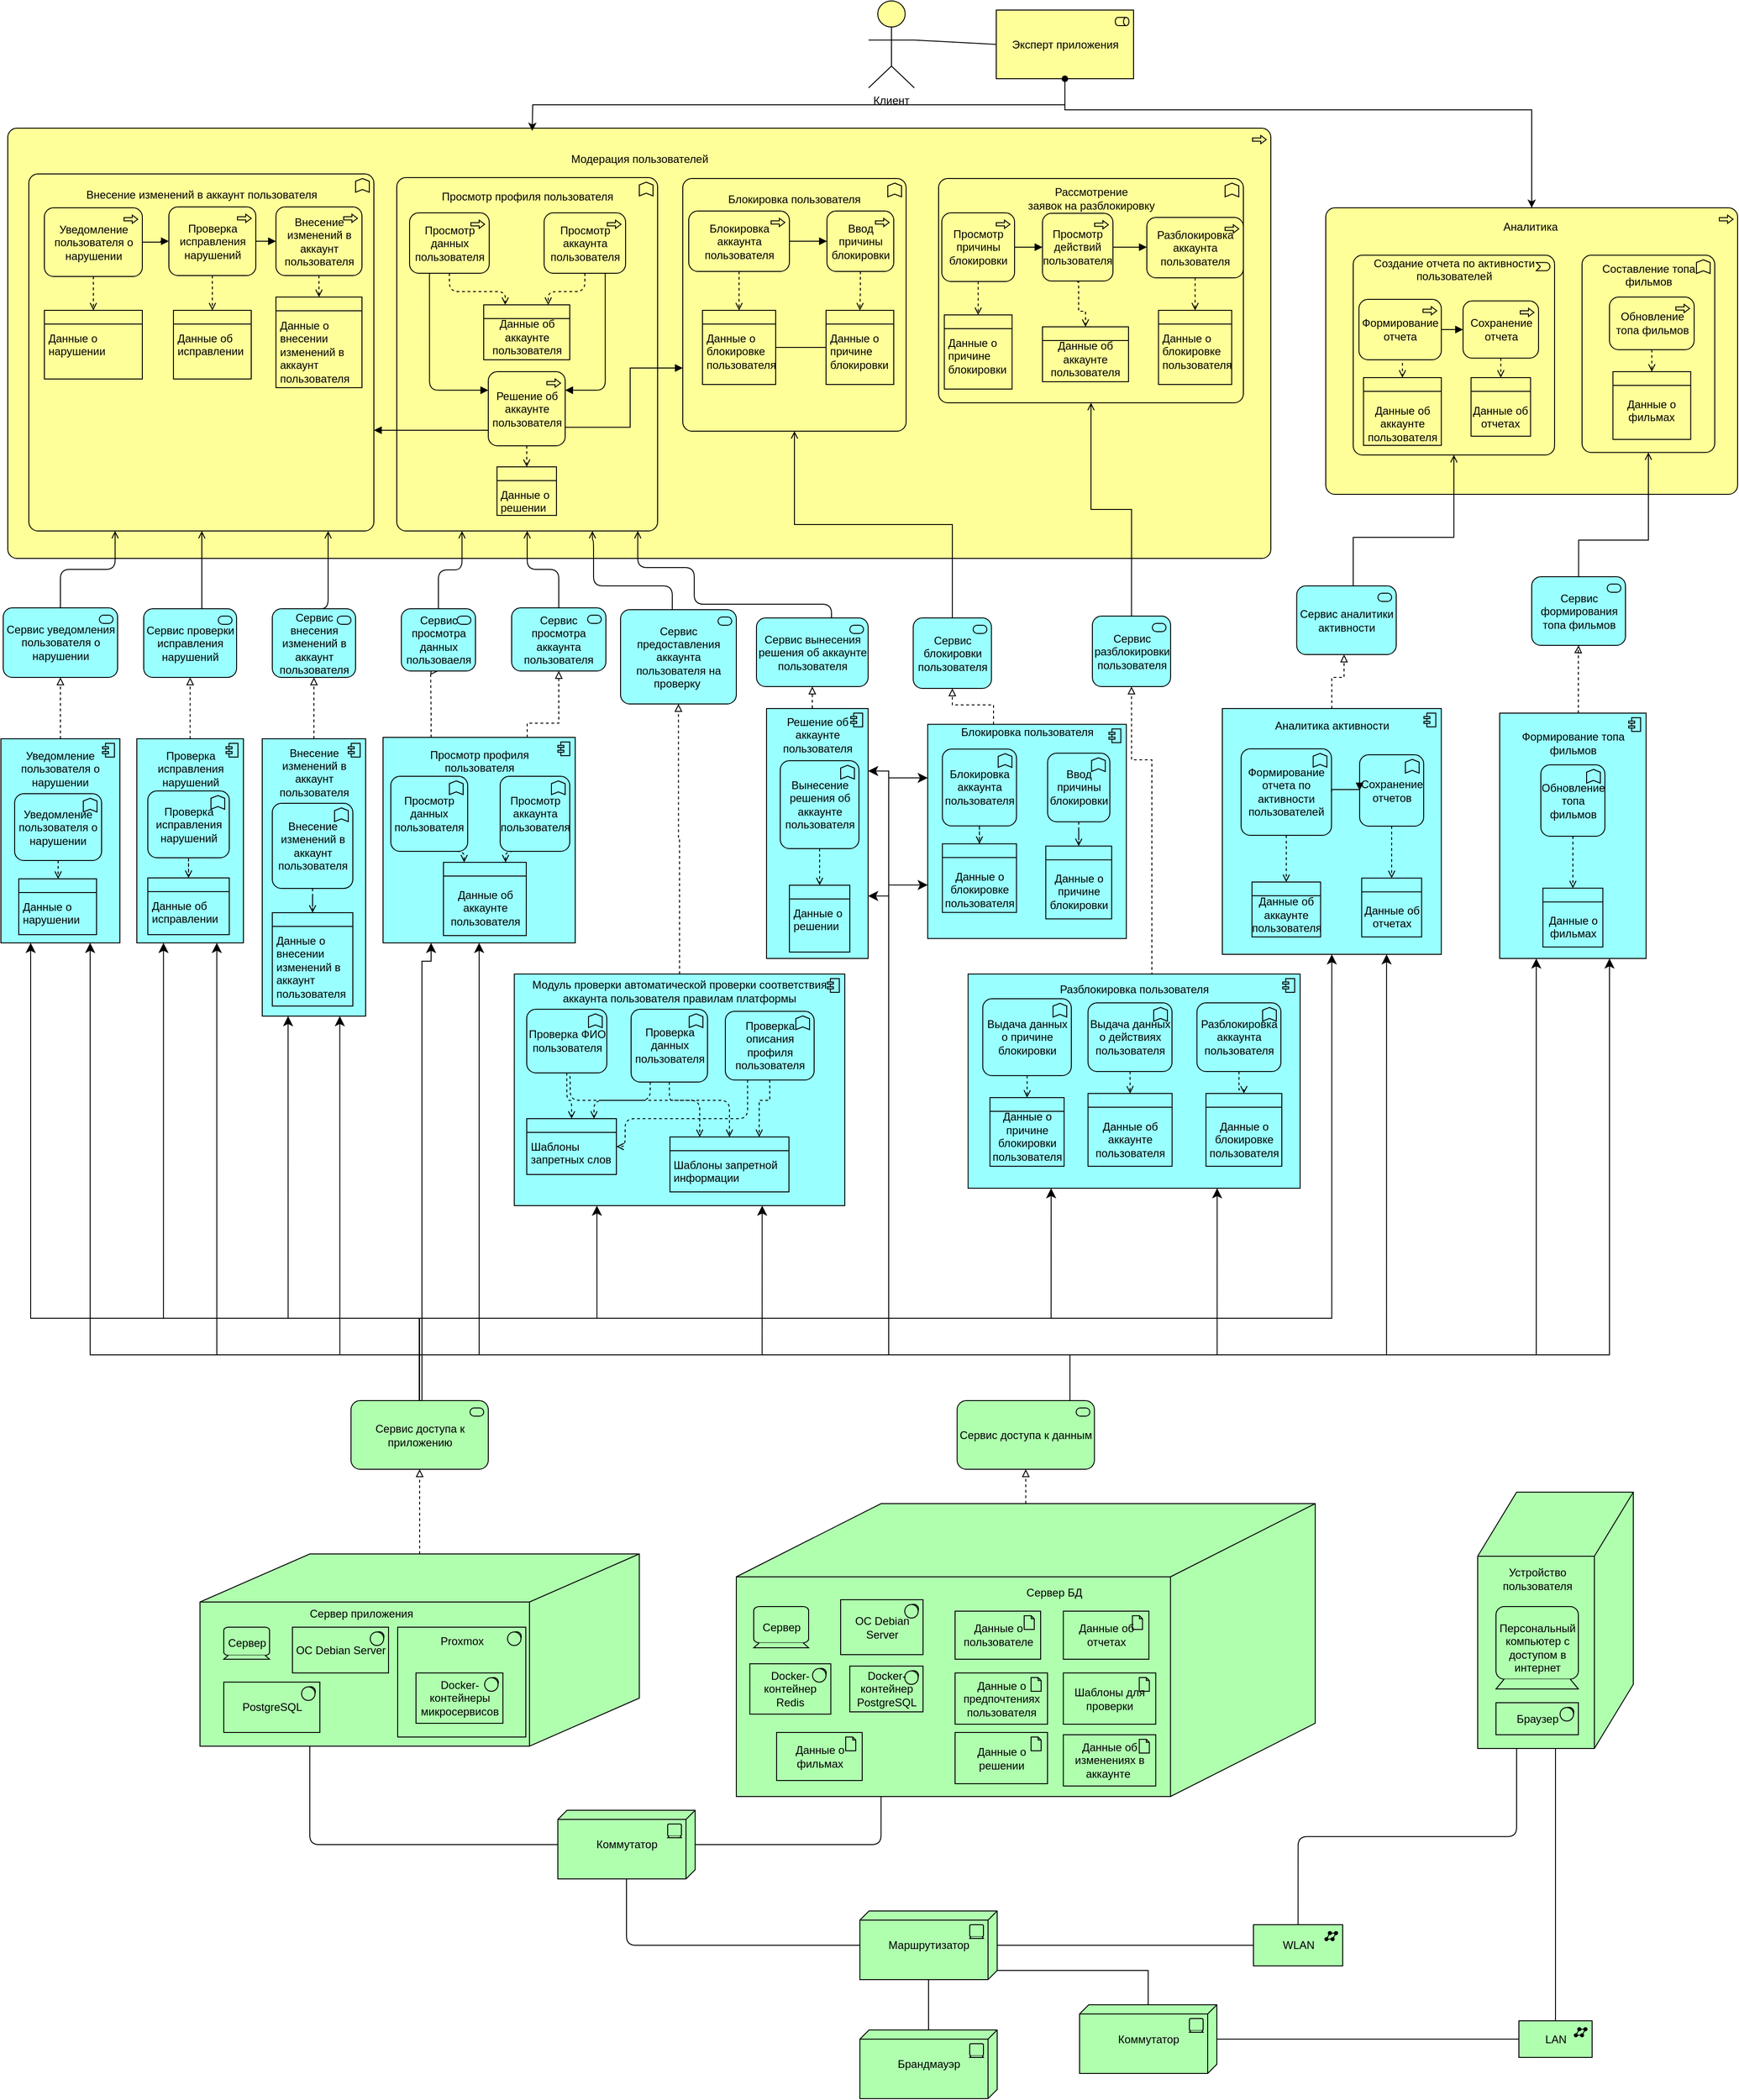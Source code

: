 <mxfile version="21.3.2" type="device">
  <diagram id="6I0OCvxSQrVGMHxT2VVA" name="Page-1">
    <mxGraphModel dx="-326" dy="1964" grid="1" gridSize="10" guides="1" tooltips="1" connect="1" arrows="1" fold="1" page="1" pageScale="1" pageWidth="850" pageHeight="1100" math="0" shadow="0">
      <root>
        <mxCell id="0" />
        <mxCell id="1" parent="0" />
        <mxCell id="2fcH4yExuOtMv_uIpckA-582" value="Модерация пользователей&lt;br&gt;&lt;br&gt;&lt;br&gt;&lt;br&gt;&lt;br&gt;&lt;br&gt;&lt;br&gt;&lt;br&gt;&lt;br&gt;&lt;br&gt;&lt;br&gt;&lt;br&gt;&lt;br&gt;&lt;br&gt;&lt;br&gt;&lt;br&gt;&lt;br&gt;&lt;br&gt;&lt;br&gt;&lt;br&gt;&lt;br&gt;&lt;br&gt;&lt;br&gt;&lt;br&gt;&lt;br&gt;&lt;br&gt;&lt;br&gt;&lt;br&gt;&lt;br&gt;" style="html=1;outlineConnect=0;whiteSpace=wrap;fillColor=#ffff99;shape=mxgraph.archimate3.application;appType=proc;archiType=rounded;" vertex="1" parent="1">
          <mxGeometry x="4277.5" y="770" width="1380" height="470" as="geometry" />
        </mxCell>
        <mxCell id="2fcH4yExuOtMv_uIpckA-404" value="" style="html=1;outlineConnect=0;whiteSpace=wrap;fillColor=#AFFFAF;shape=mxgraph.archimate3.node;" vertex="1" parent="1">
          <mxGeometry x="4487.5" y="2327.5" width="480" height="210" as="geometry" />
        </mxCell>
        <mxCell id="2fcH4yExuOtMv_uIpckA-412" value="Сервис доступа к приложению" style="html=1;outlineConnect=0;whiteSpace=wrap;fillColor=#AFFFAF;shape=mxgraph.archimate3.application;appType=serv;archiType=rounded" vertex="1" parent="1">
          <mxGeometry x="4652.5" y="2160" width="150" height="75" as="geometry" />
        </mxCell>
        <mxCell id="2fcH4yExuOtMv_uIpckA-420" value="Сервис доступа к данным" style="html=1;outlineConnect=0;whiteSpace=wrap;fillColor=#AFFFAF;shape=mxgraph.archimate3.application;appType=serv;archiType=rounded" vertex="1" parent="1">
          <mxGeometry x="5314.75" y="2160" width="150" height="75" as="geometry" />
        </mxCell>
        <mxCell id="2fcH4yExuOtMv_uIpckA-429" value="Сервер" style="html=1;outlineConnect=0;whiteSpace=wrap;fillColor=#AFFFAF;shape=mxgraph.archimate3.device;" vertex="1" parent="1">
          <mxGeometry x="4513.5" y="2407.5" width="50" height="35" as="geometry" />
        </mxCell>
        <mxCell id="2fcH4yExuOtMv_uIpckA-430" value="Сервер приложения" style="text;html=1;strokeColor=none;fillColor=none;align=center;verticalAlign=middle;whiteSpace=wrap;rounded=0;" vertex="1" parent="1">
          <mxGeometry x="4593.5" y="2377.5" width="140" height="30" as="geometry" />
        </mxCell>
        <mxCell id="2fcH4yExuOtMv_uIpckA-431" value="ОС Debian Server" style="html=1;outlineConnect=0;whiteSpace=wrap;fillColor=#AFFFAF;shape=mxgraph.archimate3.application;appType=sysSw;archiType=square;" vertex="1" parent="1">
          <mxGeometry x="4588.5" y="2407.5" width="105" height="50" as="geometry" />
        </mxCell>
        <mxCell id="2fcH4yExuOtMv_uIpckA-432" value="" style="html=1;outlineConnect=0;whiteSpace=wrap;fillColor=#AFFFAF;shape=mxgraph.archimate3.application;appType=sysSw;archiType=square;" vertex="1" parent="1">
          <mxGeometry x="4703.5" y="2407.5" width="140" height="120" as="geometry" />
        </mxCell>
        <mxCell id="2fcH4yExuOtMv_uIpckA-433" value="PostgreSQL" style="html=1;outlineConnect=0;whiteSpace=wrap;fillColor=#AFFFAF;shape=mxgraph.archimate3.application;appType=sysSw;archiType=square;" vertex="1" parent="1">
          <mxGeometry x="4513.5" y="2467.5" width="105" height="55" as="geometry" />
        </mxCell>
        <mxCell id="2fcH4yExuOtMv_uIpckA-434" value="Docker-контейнеры микросервисов" style="html=1;outlineConnect=0;whiteSpace=wrap;fillColor=#AFFFAF;shape=mxgraph.archimate3.application;appType=sysSw;archiType=square;" vertex="1" parent="1">
          <mxGeometry x="4723.5" y="2457.5" width="95" height="55" as="geometry" />
        </mxCell>
        <mxCell id="2fcH4yExuOtMv_uIpckA-435" value="Proxmox" style="text;html=1;strokeColor=none;fillColor=none;align=center;verticalAlign=middle;whiteSpace=wrap;rounded=0;" vertex="1" parent="1">
          <mxGeometry x="4743.5" y="2407.5" width="60" height="30" as="geometry" />
        </mxCell>
        <mxCell id="2fcH4yExuOtMv_uIpckA-436" value="Коммутатор" style="html=1;outlineConnect=0;whiteSpace=wrap;fillColor=#AFFFAF;shape=mxgraph.archimate3.tech;techType=device;" vertex="1" parent="1">
          <mxGeometry x="4878.5" y="2607.5" width="150" height="75" as="geometry" />
        </mxCell>
        <mxCell id="2fcH4yExuOtMv_uIpckA-437" value="Брандмауэр" style="html=1;outlineConnect=0;whiteSpace=wrap;fillColor=#AFFFAF;shape=mxgraph.archimate3.tech;techType=device;" vertex="1" parent="1">
          <mxGeometry x="5208.5" y="2847.5" width="150" height="75" as="geometry" />
        </mxCell>
        <mxCell id="2fcH4yExuOtMv_uIpckA-438" value="Маршрутизатор" style="html=1;outlineConnect=0;whiteSpace=wrap;fillColor=#AFFFAF;shape=mxgraph.archimate3.tech;techType=device;" vertex="1" parent="1">
          <mxGeometry x="5208.5" y="2717.5" width="150" height="75" as="geometry" />
        </mxCell>
        <mxCell id="2fcH4yExuOtMv_uIpckA-439" value="Коммутатор" style="html=1;outlineConnect=0;whiteSpace=wrap;fillColor=#AFFFAF;shape=mxgraph.archimate3.tech;techType=device;" vertex="1" parent="1">
          <mxGeometry x="5448.5" y="2820" width="150" height="75" as="geometry" />
        </mxCell>
        <mxCell id="2fcH4yExuOtMv_uIpckA-440" value="LAN" style="html=1;outlineConnect=0;whiteSpace=wrap;fillColor=#AFFFAF;shape=mxgraph.archimate3.application;appType=netw;archiType=square;" vertex="1" parent="1">
          <mxGeometry x="5928.5" y="2837.5" width="80" height="40" as="geometry" />
        </mxCell>
        <mxCell id="2fcH4yExuOtMv_uIpckA-441" value="" style="html=1;outlineConnect=0;whiteSpace=wrap;fillColor=#AFFFAF;shape=mxgraph.archimate3.node;" vertex="1" parent="1">
          <mxGeometry x="5883.5" y="2260" width="170" height="280" as="geometry" />
        </mxCell>
        <mxCell id="2fcH4yExuOtMv_uIpckA-442" value="Устройство пользователя" style="text;html=1;strokeColor=none;fillColor=none;align=center;verticalAlign=middle;whiteSpace=wrap;rounded=0;" vertex="1" parent="1">
          <mxGeometry x="5903.5" y="2340" width="90" height="30" as="geometry" />
        </mxCell>
        <mxCell id="2fcH4yExuOtMv_uIpckA-443" value="Персональный компьютер с доступом в интернет" style="html=1;outlineConnect=0;whiteSpace=wrap;fillColor=#AFFFAF;shape=mxgraph.archimate3.device;" vertex="1" parent="1">
          <mxGeometry x="5903.5" y="2385" width="90" height="90" as="geometry" />
        </mxCell>
        <mxCell id="2fcH4yExuOtMv_uIpckA-444" value="Браузер" style="html=1;outlineConnect=0;whiteSpace=wrap;fillColor=#AFFFAF;shape=mxgraph.archimate3.application;appType=sysSw;archiType=square;" vertex="1" parent="1">
          <mxGeometry x="5903.5" y="2490" width="90" height="35" as="geometry" />
        </mxCell>
        <mxCell id="2fcH4yExuOtMv_uIpckA-445" value="" style="endArrow=none;html=1;rounded=1;entryX=0.25;entryY=1;entryDx=0;entryDy=0;entryPerimeter=0;exitX=0.5;exitY=0;exitDx=0;exitDy=0;exitPerimeter=0;edgeStyle=orthogonalEdgeStyle;" edge="1" parent="1" source="2fcH4yExuOtMv_uIpckA-460" target="2fcH4yExuOtMv_uIpckA-441">
          <mxGeometry width="50" height="50" relative="1" as="geometry">
            <mxPoint x="5113.5" y="2737.5" as="sourcePoint" />
            <mxPoint x="4953.5" y="2787.5" as="targetPoint" />
          </mxGeometry>
        </mxCell>
        <mxCell id="2fcH4yExuOtMv_uIpckA-446" value="" style="endArrow=none;html=1;rounded=0;entryX=0;entryY=0.5;entryDx=0;entryDy=0;entryPerimeter=0;exitX=1;exitY=0.5;exitDx=0;exitDy=0;exitPerimeter=0;" edge="1" parent="1" source="2fcH4yExuOtMv_uIpckA-438" target="2fcH4yExuOtMv_uIpckA-460">
          <mxGeometry width="50" height="50" relative="1" as="geometry">
            <mxPoint x="5123.5" y="2857.5" as="sourcePoint" />
            <mxPoint x="5173.5" y="2807.5" as="targetPoint" />
          </mxGeometry>
        </mxCell>
        <mxCell id="2fcH4yExuOtMv_uIpckA-447" value="" style="endArrow=none;html=1;rounded=0;entryX=0;entryY=0.5;entryDx=0;entryDy=0;entryPerimeter=0;exitX=1;exitY=0.5;exitDx=0;exitDy=0;exitPerimeter=0;" edge="1" parent="1" source="2fcH4yExuOtMv_uIpckA-439" target="2fcH4yExuOtMv_uIpckA-440">
          <mxGeometry width="50" height="50" relative="1" as="geometry">
            <mxPoint x="5123.5" y="2857.5" as="sourcePoint" />
            <mxPoint x="5173.5" y="2807.5" as="targetPoint" />
          </mxGeometry>
        </mxCell>
        <mxCell id="2fcH4yExuOtMv_uIpckA-448" value="" style="endArrow=none;html=1;rounded=0;exitX=0.5;exitY=0;exitDx=0;exitDy=0;exitPerimeter=0;entryX=1;entryY=1;entryDx=0;entryDy=-10;entryPerimeter=0;" edge="1" parent="1" source="2fcH4yExuOtMv_uIpckA-439" target="2fcH4yExuOtMv_uIpckA-438">
          <mxGeometry width="50" height="50" relative="1" as="geometry">
            <mxPoint x="5123.5" y="2857.5" as="sourcePoint" />
            <mxPoint x="5173.5" y="2807.5" as="targetPoint" />
            <Array as="points">
              <mxPoint x="5523.5" y="2782.5" />
            </Array>
          </mxGeometry>
        </mxCell>
        <mxCell id="2fcH4yExuOtMv_uIpckA-449" value="" style="endArrow=none;html=1;rounded=0;entryX=0.5;entryY=1;entryDx=0;entryDy=0;entryPerimeter=0;exitX=0.5;exitY=0;exitDx=0;exitDy=0;exitPerimeter=0;" edge="1" parent="1" source="2fcH4yExuOtMv_uIpckA-437" target="2fcH4yExuOtMv_uIpckA-438">
          <mxGeometry width="50" height="50" relative="1" as="geometry">
            <mxPoint x="5123.5" y="2857.5" as="sourcePoint" />
            <mxPoint x="5173.5" y="2807.5" as="targetPoint" />
            <Array as="points" />
          </mxGeometry>
        </mxCell>
        <mxCell id="2fcH4yExuOtMv_uIpckA-450" value="" style="endArrow=none;html=1;rounded=1;entryX=0.25;entryY=1;entryDx=0;entryDy=0;entryPerimeter=0;exitX=0;exitY=0.5;exitDx=0;exitDy=0;exitPerimeter=0;edgeStyle=orthogonalEdgeStyle;" edge="1" parent="1" source="2fcH4yExuOtMv_uIpckA-436" target="2fcH4yExuOtMv_uIpckA-404">
          <mxGeometry width="50" height="50" relative="1" as="geometry">
            <mxPoint x="4903.5" y="2747.5" as="sourcePoint" />
            <mxPoint x="4953.5" y="2697.5" as="targetPoint" />
          </mxGeometry>
        </mxCell>
        <mxCell id="2fcH4yExuOtMv_uIpckA-451" value="" style="endArrow=none;html=1;rounded=1;exitX=0.5;exitY=1;exitDx=0;exitDy=0;exitPerimeter=0;entryX=0;entryY=0.5;entryDx=0;entryDy=0;entryPerimeter=0;edgeStyle=orthogonalEdgeStyle;" edge="1" parent="1" source="2fcH4yExuOtMv_uIpckA-436" target="2fcH4yExuOtMv_uIpckA-438">
          <mxGeometry width="50" height="50" relative="1" as="geometry">
            <mxPoint x="5228.5" y="2677.5" as="sourcePoint" />
            <mxPoint x="5278.5" y="2627.5" as="targetPoint" />
          </mxGeometry>
        </mxCell>
        <mxCell id="2fcH4yExuOtMv_uIpckA-452" value="" style="html=1;outlineConnect=0;whiteSpace=wrap;fillColor=#AFFFAF;shape=mxgraph.archimate3.node;" vertex="1" parent="1">
          <mxGeometry x="5073.5" y="2272.5" width="632.5" height="320" as="geometry" />
        </mxCell>
        <mxCell id="2fcH4yExuOtMv_uIpckA-453" value="Данные о пользователе" style="html=1;outlineConnect=0;whiteSpace=wrap;fillColor=#AFFFAF;shape=mxgraph.archimate3.application;appType=artifact;archiType=square;" vertex="1" parent="1">
          <mxGeometry x="5312.5" y="2390" width="93.5" height="52.5" as="geometry" />
        </mxCell>
        <mxCell id="2fcH4yExuOtMv_uIpckA-454" value="Сервер" style="html=1;outlineConnect=0;whiteSpace=wrap;fillColor=#AFFFAF;shape=mxgraph.archimate3.device;" vertex="1" parent="1">
          <mxGeometry x="5092.5" y="2385" width="60" height="45" as="geometry" />
        </mxCell>
        <mxCell id="2fcH4yExuOtMv_uIpckA-455" value="ОС Debian Server" style="html=1;outlineConnect=0;whiteSpace=wrap;fillColor=#AFFFAF;shape=mxgraph.archimate3.application;appType=sysSw;archiType=square;" vertex="1" parent="1">
          <mxGeometry x="5187.5" y="2377.5" width="90" height="60" as="geometry" />
        </mxCell>
        <mxCell id="2fcH4yExuOtMv_uIpckA-456" value="Docker-контейнер PostgreSQL" style="html=1;outlineConnect=0;whiteSpace=wrap;fillColor=#AFFFAF;shape=mxgraph.archimate3.application;appType=sysSw;archiType=square;" vertex="1" parent="1">
          <mxGeometry x="5197.5" y="2450" width="80" height="50" as="geometry" />
        </mxCell>
        <mxCell id="2fcH4yExuOtMv_uIpckA-457" value="Docker-контейнер Redis" style="html=1;outlineConnect=0;whiteSpace=wrap;fillColor=#AFFFAF;shape=mxgraph.archimate3.application;appType=sysSw;archiType=square;" vertex="1" parent="1">
          <mxGeometry x="5088.25" y="2447.5" width="88.5" height="55" as="geometry" />
        </mxCell>
        <mxCell id="2fcH4yExuOtMv_uIpckA-458" value="Сервер БД" style="text;html=1;strokeColor=none;fillColor=none;align=center;verticalAlign=middle;whiteSpace=wrap;rounded=0;" vertex="1" parent="1">
          <mxGeometry x="5366" y="2355" width="110" height="30" as="geometry" />
        </mxCell>
        <mxCell id="2fcH4yExuOtMv_uIpckA-459" value="" style="endArrow=none;html=1;rounded=1;entryX=1;entryY=0.5;entryDx=0;entryDy=0;entryPerimeter=0;exitX=0.25;exitY=1;exitDx=0;exitDy=0;exitPerimeter=0;edgeStyle=orthogonalEdgeStyle;" edge="1" parent="1" source="2fcH4yExuOtMv_uIpckA-452" target="2fcH4yExuOtMv_uIpckA-436">
          <mxGeometry width="50" height="50" relative="1" as="geometry">
            <mxPoint x="5293.5" y="2587.5" as="sourcePoint" />
            <mxPoint x="5343.5" y="2537.5" as="targetPoint" />
          </mxGeometry>
        </mxCell>
        <mxCell id="2fcH4yExuOtMv_uIpckA-460" value="WLAN" style="html=1;outlineConnect=0;whiteSpace=wrap;fillColor=#AFFFAF;shape=mxgraph.archimate3.application;appType=netw;archiType=square;" vertex="1" parent="1">
          <mxGeometry x="5638.5" y="2732.5" width="97.5" height="45" as="geometry" />
        </mxCell>
        <mxCell id="2fcH4yExuOtMv_uIpckA-461" value="" style="endArrow=none;html=1;rounded=0;exitX=0.5;exitY=1;exitDx=0;exitDy=0;exitPerimeter=0;entryX=0.5;entryY=0;entryDx=0;entryDy=0;entryPerimeter=0;" edge="1" parent="1" source="2fcH4yExuOtMv_uIpckA-441" target="2fcH4yExuOtMv_uIpckA-440">
          <mxGeometry width="50" height="50" relative="1" as="geometry">
            <mxPoint x="5553.5" y="2537.5" as="sourcePoint" />
            <mxPoint x="5603.5" y="2487.5" as="targetPoint" />
          </mxGeometry>
        </mxCell>
        <mxCell id="2fcH4yExuOtMv_uIpckA-462" value="" style="edgeStyle=elbowEdgeStyle;html=1;endArrow=block;elbow=vertical;endFill=0;dashed=1;rounded=1;exitX=0.5;exitY=0;exitDx=0;exitDy=0;exitPerimeter=0;entryX=0.5;entryY=1;entryDx=0;entryDy=0;entryPerimeter=0;jumpStyle=arc;jumpSize=15;" edge="1" parent="1" source="2fcH4yExuOtMv_uIpckA-404" target="2fcH4yExuOtMv_uIpckA-412">
          <mxGeometry width="160" relative="1" as="geometry">
            <mxPoint x="5253.5" y="2573" as="sourcePoint" />
            <mxPoint x="5413.5" y="2573" as="targetPoint" />
          </mxGeometry>
        </mxCell>
        <mxCell id="2fcH4yExuOtMv_uIpckA-463" value="" style="edgeStyle=elbowEdgeStyle;html=1;endArrow=block;elbow=vertical;endFill=0;dashed=1;rounded=1;exitX=0.5;exitY=0;exitDx=0;exitDy=0;exitPerimeter=0;entryX=0.5;entryY=1;entryDx=0;entryDy=0;entryPerimeter=0;jumpStyle=arc;jumpSize=15;" edge="1" parent="1" source="2fcH4yExuOtMv_uIpckA-452" target="2fcH4yExuOtMv_uIpckA-420">
          <mxGeometry width="160" relative="1" as="geometry">
            <mxPoint x="5309.5" y="2573" as="sourcePoint" />
            <mxPoint x="5494" y="2235" as="targetPoint" />
            <Array as="points">
              <mxPoint x="5420" y="2260" />
            </Array>
          </mxGeometry>
        </mxCell>
        <mxCell id="2fcH4yExuOtMv_uIpckA-465" value="Данные о предпочтениях пользователя" style="html=1;outlineConnect=0;whiteSpace=wrap;fillColor=#AFFFAF;shape=mxgraph.archimate3.application;appType=artifact;archiType=square;" vertex="1" parent="1">
          <mxGeometry x="5312.5" y="2457.5" width="101" height="56" as="geometry" />
        </mxCell>
        <mxCell id="2fcH4yExuOtMv_uIpckA-466" style="edgeStyle=orthogonalEdgeStyle;rounded=0;orthogonalLoop=1;jettySize=auto;html=1;exitX=0.5;exitY=1;exitDx=0;exitDy=0;exitPerimeter=0;entryX=0.5;entryY=0;entryDx=0;entryDy=0;entryPerimeter=0;startArrow=oval;startFill=1;" edge="1" parent="1" source="2fcH4yExuOtMv_uIpckA-467">
          <mxGeometry relative="1" as="geometry">
            <mxPoint x="4850.5" y="773" as="targetPoint" />
          </mxGeometry>
        </mxCell>
        <mxCell id="2fcH4yExuOtMv_uIpckA-467" value="Эксперт приложения" style="html=1;outlineConnect=0;whiteSpace=wrap;fillColor=#ffff99;shape=mxgraph.archimate3.application;appType=role;archiType=square;" vertex="1" parent="1">
          <mxGeometry x="5357.5" y="641" width="150" height="75" as="geometry" />
        </mxCell>
        <mxCell id="2fcH4yExuOtMv_uIpckA-469" value="Просмотр профиля пользователя&lt;br&gt;&lt;br&gt;&lt;br&gt;&lt;br&gt;&lt;br&gt;&lt;br&gt;&lt;br&gt;&lt;br&gt;&lt;br&gt;&lt;br&gt;&lt;br&gt;&lt;br&gt;&lt;br&gt;&lt;br&gt;&lt;br&gt;&lt;br&gt;&lt;br&gt;&lt;br&gt;&lt;br&gt;&lt;br&gt;&lt;br&gt;&lt;br&gt;&lt;br&gt;&lt;br&gt;&lt;br&gt;" style="html=1;outlineConnect=0;whiteSpace=wrap;fillColor=#ffff99;shape=mxgraph.archimate3.application;appType=func;archiType=rounded;" vertex="1" parent="1">
          <mxGeometry x="4702.5" y="824" width="285" height="386" as="geometry" />
        </mxCell>
        <mxCell id="2fcH4yExuOtMv_uIpckA-470" value="Блокировка пользователя&lt;br&gt;&lt;br&gt;&lt;br&gt;&lt;br&gt;&lt;br&gt;&lt;br&gt;&lt;br&gt;&lt;br&gt;&lt;br&gt;&lt;br&gt;&lt;br&gt;&lt;br&gt;&lt;br&gt;&lt;br&gt;&lt;br&gt;&lt;br&gt;&lt;br&gt;" style="html=1;outlineConnect=0;whiteSpace=wrap;fillColor=#ffff99;shape=mxgraph.archimate3.application;appType=func;archiType=rounded;" vertex="1" parent="1">
          <mxGeometry x="5015" y="825" width="244" height="276" as="geometry" />
        </mxCell>
        <mxCell id="2fcH4yExuOtMv_uIpckA-471" value="Внесение изменений в аккаунт пользователя&lt;br&gt;&lt;br&gt;&lt;br&gt;&lt;br&gt;&lt;br&gt;&lt;br&gt;&lt;br&gt;&lt;br&gt;&lt;br&gt;&lt;br&gt;&lt;br&gt;&lt;br&gt;&lt;br&gt;&lt;br&gt;&lt;br&gt;&lt;br&gt;&lt;br&gt;&lt;br&gt;&lt;br&gt;&lt;br&gt;&lt;br&gt;&lt;br&gt;&lt;br&gt;&lt;br&gt;&lt;br&gt;" style="html=1;outlineConnect=0;whiteSpace=wrap;fillColor=#ffff99;shape=mxgraph.archimate3.application;appType=func;archiType=rounded;" vertex="1" parent="1">
          <mxGeometry x="4300.5" y="820" width="377" height="390" as="geometry" />
        </mxCell>
        <mxCell id="2fcH4yExuOtMv_uIpckA-472" value="" style="edgeStyle=orthogonalEdgeStyle;rounded=1;orthogonalLoop=1;jettySize=auto;html=1;dashed=1;endArrow=open;endFill=0;entryX=0.25;entryY=0;entryDx=0;entryDy=0;entryPerimeter=0;" edge="1" parent="1" source="2fcH4yExuOtMv_uIpckA-474" target="2fcH4yExuOtMv_uIpckA-478">
          <mxGeometry relative="1" as="geometry" />
        </mxCell>
        <mxCell id="2fcH4yExuOtMv_uIpckA-473" style="edgeStyle=orthogonalEdgeStyle;rounded=1;orthogonalLoop=1;jettySize=auto;html=1;exitX=0.25;exitY=1;exitDx=0;exitDy=0;exitPerimeter=0;entryX=0;entryY=0.25;entryDx=0;entryDy=0;entryPerimeter=0;endArrow=block;endFill=1;" edge="1" parent="1" source="2fcH4yExuOtMv_uIpckA-474" target="2fcH4yExuOtMv_uIpckA-500">
          <mxGeometry relative="1" as="geometry" />
        </mxCell>
        <mxCell id="2fcH4yExuOtMv_uIpckA-474" value="Просмотр данных пользователя" style="html=1;outlineConnect=0;whiteSpace=wrap;fillColor=#ffff99;shape=mxgraph.archimate3.application;appType=proc;archiType=rounded;" vertex="1" parent="1">
          <mxGeometry x="4716.5" y="862.5" width="87" height="66" as="geometry" />
        </mxCell>
        <mxCell id="2fcH4yExuOtMv_uIpckA-475" value="" style="edgeStyle=orthogonalEdgeStyle;rounded=1;orthogonalLoop=1;jettySize=auto;html=1;dashed=1;endArrow=open;endFill=0;entryX=0.75;entryY=0;entryDx=0;entryDy=0;entryPerimeter=0;" edge="1" parent="1" source="2fcH4yExuOtMv_uIpckA-477" target="2fcH4yExuOtMv_uIpckA-478">
          <mxGeometry relative="1" as="geometry" />
        </mxCell>
        <mxCell id="2fcH4yExuOtMv_uIpckA-476" style="edgeStyle=orthogonalEdgeStyle;rounded=1;orthogonalLoop=1;jettySize=auto;html=1;exitX=0.75;exitY=1;exitDx=0;exitDy=0;exitPerimeter=0;entryX=1;entryY=0.25;entryDx=0;entryDy=0;entryPerimeter=0;endArrow=block;endFill=1;" edge="1" parent="1" source="2fcH4yExuOtMv_uIpckA-477" target="2fcH4yExuOtMv_uIpckA-500">
          <mxGeometry relative="1" as="geometry" />
        </mxCell>
        <mxCell id="2fcH4yExuOtMv_uIpckA-477" value="Просмотр аккаунта пользователя" style="html=1;outlineConnect=0;whiteSpace=wrap;fillColor=#ffff99;shape=mxgraph.archimate3.application;appType=proc;archiType=rounded;" vertex="1" parent="1">
          <mxGeometry x="4863.5" y="862.5" width="89" height="66" as="geometry" />
        </mxCell>
        <mxCell id="2fcH4yExuOtMv_uIpckA-478" value="&lt;br&gt;Данные об аккаунте пользователя" style="html=1;outlineConnect=0;whiteSpace=wrap;fillColor=#ffff99;shape=mxgraph.archimate3.businessObject;overflow=fill;" vertex="1" parent="1">
          <mxGeometry x="4797.5" y="963" width="94" height="60" as="geometry" />
        </mxCell>
        <mxCell id="2fcH4yExuOtMv_uIpckA-479" style="edgeStyle=orthogonalEdgeStyle;rounded=0;orthogonalLoop=1;jettySize=auto;html=1;exitX=0.5;exitY=1;exitDx=0;exitDy=0;exitPerimeter=0;entryX=0.5;entryY=0;entryDx=0;entryDy=0;entryPerimeter=0;dashed=1;endArrow=open;endFill=0;" edge="1" parent="1" source="2fcH4yExuOtMv_uIpckA-480" target="2fcH4yExuOtMv_uIpckA-482">
          <mxGeometry relative="1" as="geometry" />
        </mxCell>
        <mxCell id="2fcH4yExuOtMv_uIpckA-480" value="Ввод причины блокировки" style="html=1;outlineConnect=0;whiteSpace=wrap;fillColor=#ffff99;shape=mxgraph.archimate3.application;appType=proc;archiType=rounded;" vertex="1" parent="1">
          <mxGeometry x="5172.5" y="860.5" width="73" height="66" as="geometry" />
        </mxCell>
        <mxCell id="2fcH4yExuOtMv_uIpckA-481" style="edgeStyle=orthogonalEdgeStyle;rounded=0;orthogonalLoop=1;jettySize=auto;html=1;exitX=0;exitY=0.5;exitDx=0;exitDy=0;exitPerimeter=0;entryX=1;entryY=0.5;entryDx=0;entryDy=0;entryPerimeter=0;endArrow=none;endFill=0;" edge="1" parent="1" source="2fcH4yExuOtMv_uIpckA-482" target="2fcH4yExuOtMv_uIpckA-486">
          <mxGeometry relative="1" as="geometry" />
        </mxCell>
        <mxCell id="2fcH4yExuOtMv_uIpckA-482" value="&lt;table cellpadding=&quot;0&quot; cellspacing=&quot;0&quot; style=&quot;font-size:1em;width:100%;height:100%;&quot;&gt;&lt;tbody&gt;&lt;tr style=&quot;height:20px;&quot;&gt;&lt;td align=&quot;center&quot;&gt;&lt;/td&gt;&lt;/tr&gt;&lt;tr&gt;&lt;td align=&quot;left&quot; valign=&quot;top&quot; style=&quot;padding:4px;&quot;&gt;Данные о причине блокировки&lt;/td&gt;&lt;/tr&gt;&lt;/tbody&gt;&lt;/table&gt;" style="html=1;outlineConnect=0;whiteSpace=wrap;fillColor=#ffff99;shape=mxgraph.archimate3.businessObject;overflow=fill;" vertex="1" parent="1">
          <mxGeometry x="5171.5" y="969" width="74" height="81" as="geometry" />
        </mxCell>
        <mxCell id="2fcH4yExuOtMv_uIpckA-483" style="edgeStyle=orthogonalEdgeStyle;rounded=0;orthogonalLoop=1;jettySize=auto;html=1;exitX=0.5;exitY=1;exitDx=0;exitDy=0;exitPerimeter=0;entryX=0.5;entryY=0;entryDx=0;entryDy=0;entryPerimeter=0;dashed=1;endArrow=open;endFill=0;" edge="1" parent="1" source="2fcH4yExuOtMv_uIpckA-485" target="2fcH4yExuOtMv_uIpckA-486">
          <mxGeometry relative="1" as="geometry" />
        </mxCell>
        <mxCell id="2fcH4yExuOtMv_uIpckA-484" style="edgeStyle=orthogonalEdgeStyle;rounded=0;orthogonalLoop=1;jettySize=auto;html=1;exitX=1;exitY=0.5;exitDx=0;exitDy=0;exitPerimeter=0;entryX=0;entryY=0.5;entryDx=0;entryDy=0;entryPerimeter=0;endArrow=block;endFill=1;" edge="1" parent="1" source="2fcH4yExuOtMv_uIpckA-485" target="2fcH4yExuOtMv_uIpckA-480">
          <mxGeometry relative="1" as="geometry" />
        </mxCell>
        <mxCell id="2fcH4yExuOtMv_uIpckA-485" value="Блокировка аккаунта пользователя" style="html=1;outlineConnect=0;whiteSpace=wrap;fillColor=#ffff99;shape=mxgraph.archimate3.application;appType=proc;archiType=rounded;" vertex="1" parent="1">
          <mxGeometry x="5021.5" y="860.5" width="110" height="66" as="geometry" />
        </mxCell>
        <mxCell id="2fcH4yExuOtMv_uIpckA-486" value="&lt;table cellpadding=&quot;0&quot; cellspacing=&quot;0&quot; style=&quot;font-size:1em;width:100%;height:100%;&quot;&gt;&lt;tbody&gt;&lt;tr style=&quot;height:20px;&quot;&gt;&lt;td align=&quot;center&quot;&gt;&lt;/td&gt;&lt;/tr&gt;&lt;tr&gt;&lt;td align=&quot;left&quot; valign=&quot;top&quot; style=&quot;padding:4px;&quot;&gt;Данные о блокировке пользователя&lt;/td&gt;&lt;/tr&gt;&lt;/tbody&gt;&lt;/table&gt;" style="html=1;outlineConnect=0;whiteSpace=wrap;fillColor=#ffff99;shape=mxgraph.archimate3.businessObject;overflow=fill;" vertex="1" parent="1">
          <mxGeometry x="5036.5" y="969" width="80" height="81" as="geometry" />
        </mxCell>
        <mxCell id="2fcH4yExuOtMv_uIpckA-487" style="edgeStyle=orthogonalEdgeStyle;rounded=0;orthogonalLoop=1;jettySize=auto;html=1;exitX=0.5;exitY=1;exitDx=0;exitDy=0;exitPerimeter=0;entryX=0.5;entryY=0;entryDx=0;entryDy=0;entryPerimeter=0;dashed=1;endArrow=open;endFill=0;" edge="1" parent="1" source="2fcH4yExuOtMv_uIpckA-488" target="2fcH4yExuOtMv_uIpckA-489">
          <mxGeometry relative="1" as="geometry" />
        </mxCell>
        <mxCell id="2fcH4yExuOtMv_uIpckA-488" value="Внесение изменений в аккаунт пользователя" style="html=1;outlineConnect=0;whiteSpace=wrap;fillColor=#ffff99;shape=mxgraph.archimate3.application;appType=proc;archiType=rounded;" vertex="1" parent="1">
          <mxGeometry x="4570.5" y="856" width="94" height="75" as="geometry" />
        </mxCell>
        <mxCell id="2fcH4yExuOtMv_uIpckA-489" value="&lt;table cellpadding=&quot;0&quot; cellspacing=&quot;0&quot; style=&quot;font-size:1em;width:100%;height:100%;&quot;&gt;&lt;tbody&gt;&lt;tr style=&quot;height:20px;&quot;&gt;&lt;td align=&quot;center&quot;&gt;&lt;/td&gt;&lt;/tr&gt;&lt;tr&gt;&lt;td align=&quot;left&quot; valign=&quot;top&quot; style=&quot;padding:4px;&quot;&gt;Данные о внесении изменений в аккаунт пользователя&lt;/td&gt;&lt;/tr&gt;&lt;/tbody&gt;&lt;/table&gt;" style="html=1;outlineConnect=0;whiteSpace=wrap;fillColor=#ffff99;shape=mxgraph.archimate3.businessObject;overflow=fill;" vertex="1" parent="1">
          <mxGeometry x="4570.5" y="954.5" width="94" height="99" as="geometry" />
        </mxCell>
        <mxCell id="2fcH4yExuOtMv_uIpckA-490" value="" style="edgeStyle=orthogonalEdgeStyle;rounded=0;orthogonalLoop=1;jettySize=auto;html=1;dashed=1;endArrow=open;endFill=0;" edge="1" parent="1" source="2fcH4yExuOtMv_uIpckA-492" target="2fcH4yExuOtMv_uIpckA-493">
          <mxGeometry relative="1" as="geometry" />
        </mxCell>
        <mxCell id="2fcH4yExuOtMv_uIpckA-491" value="" style="edgeStyle=orthogonalEdgeStyle;rounded=0;orthogonalLoop=1;jettySize=auto;html=1;endArrow=block;endFill=1;" edge="1" parent="1" source="2fcH4yExuOtMv_uIpckA-492" target="2fcH4yExuOtMv_uIpckA-496">
          <mxGeometry relative="1" as="geometry" />
        </mxCell>
        <mxCell id="2fcH4yExuOtMv_uIpckA-492" value="Уведомление пользователя о нарушении" style="html=1;outlineConnect=0;whiteSpace=wrap;fillColor=#ffff99;shape=mxgraph.archimate3.application;appType=proc;archiType=rounded;" vertex="1" parent="1">
          <mxGeometry x="4317.5" y="857" width="107" height="75" as="geometry" />
        </mxCell>
        <mxCell id="2fcH4yExuOtMv_uIpckA-493" value="&lt;table cellpadding=&quot;0&quot; cellspacing=&quot;0&quot; style=&quot;font-size:1em;width:100%;height:100%;&quot;&gt;&lt;tbody&gt;&lt;tr style=&quot;height:20px;&quot;&gt;&lt;td align=&quot;center&quot;&gt;&lt;/td&gt;&lt;/tr&gt;&lt;tr&gt;&lt;td align=&quot;left&quot; valign=&quot;top&quot; style=&quot;padding:4px;&quot;&gt;Данные о нарушении&lt;/td&gt;&lt;/tr&gt;&lt;/tbody&gt;&lt;/table&gt;" style="html=1;outlineConnect=0;whiteSpace=wrap;fillColor=#ffff99;shape=mxgraph.archimate3.businessObject;overflow=fill;" vertex="1" parent="1">
          <mxGeometry x="4317.5" y="969" width="107" height="75" as="geometry" />
        </mxCell>
        <mxCell id="2fcH4yExuOtMv_uIpckA-494" value="" style="edgeStyle=orthogonalEdgeStyle;rounded=0;orthogonalLoop=1;jettySize=auto;html=1;endArrow=block;endFill=1;" edge="1" parent="1" source="2fcH4yExuOtMv_uIpckA-496" target="2fcH4yExuOtMv_uIpckA-488">
          <mxGeometry relative="1" as="geometry" />
        </mxCell>
        <mxCell id="2fcH4yExuOtMv_uIpckA-495" style="edgeStyle=orthogonalEdgeStyle;rounded=0;orthogonalLoop=1;jettySize=auto;html=1;exitX=0.5;exitY=1;exitDx=0;exitDy=0;exitPerimeter=0;entryX=0.5;entryY=0;entryDx=0;entryDy=0;entryPerimeter=0;dashed=1;endArrow=open;endFill=0;" edge="1" parent="1" source="2fcH4yExuOtMv_uIpckA-496" target="2fcH4yExuOtMv_uIpckA-508">
          <mxGeometry relative="1" as="geometry" />
        </mxCell>
        <mxCell id="2fcH4yExuOtMv_uIpckA-496" value="Проверка исправления нарушений" style="html=1;outlineConnect=0;whiteSpace=wrap;fillColor=#ffff99;shape=mxgraph.archimate3.application;appType=proc;archiType=rounded;" vertex="1" parent="1">
          <mxGeometry x="4453.5" y="856" width="95" height="75" as="geometry" />
        </mxCell>
        <mxCell id="2fcH4yExuOtMv_uIpckA-497" style="edgeStyle=orthogonalEdgeStyle;rounded=0;orthogonalLoop=1;jettySize=auto;html=1;exitX=0.5;exitY=1;exitDx=0;exitDy=0;exitPerimeter=0;entryX=0.5;entryY=0;entryDx=0;entryDy=0;entryPerimeter=0;dashed=1;endArrow=open;endFill=0;" edge="1" parent="1" source="2fcH4yExuOtMv_uIpckA-500" target="2fcH4yExuOtMv_uIpckA-501">
          <mxGeometry relative="1" as="geometry" />
        </mxCell>
        <mxCell id="2fcH4yExuOtMv_uIpckA-498" style="edgeStyle=orthogonalEdgeStyle;rounded=0;orthogonalLoop=1;jettySize=auto;html=1;exitX=0;exitY=0.75;exitDx=0;exitDy=0;exitPerimeter=0;endArrow=block;endFill=1;" edge="1" parent="1" source="2fcH4yExuOtMv_uIpckA-500">
          <mxGeometry relative="1" as="geometry">
            <mxPoint x="4677.5" y="1100" as="targetPoint" />
            <Array as="points">
              <mxPoint x="4802.5" y="1100" />
              <mxPoint x="4677.5" y="1100" />
            </Array>
          </mxGeometry>
        </mxCell>
        <mxCell id="2fcH4yExuOtMv_uIpckA-499" style="edgeStyle=orthogonalEdgeStyle;rounded=0;orthogonalLoop=1;jettySize=auto;html=1;exitX=1;exitY=0.75;exitDx=0;exitDy=0;exitPerimeter=0;endArrow=block;endFill=1;entryX=0;entryY=0.75;entryDx=0;entryDy=0;entryPerimeter=0;" edge="1" parent="1" source="2fcH4yExuOtMv_uIpckA-500" target="2fcH4yExuOtMv_uIpckA-470">
          <mxGeometry relative="1" as="geometry">
            <mxPoint x="5365.5" y="1175" as="targetPoint" />
            <Array as="points">
              <mxPoint x="4957.5" y="1097" />
              <mxPoint x="4957.5" y="1032" />
            </Array>
          </mxGeometry>
        </mxCell>
        <mxCell id="2fcH4yExuOtMv_uIpckA-500" value="Решение об аккаунте пользователя" style="html=1;outlineConnect=0;whiteSpace=wrap;fillColor=#ffff99;shape=mxgraph.archimate3.application;appType=proc;archiType=rounded;" vertex="1" parent="1">
          <mxGeometry x="4802.5" y="1036" width="84" height="81" as="geometry" />
        </mxCell>
        <mxCell id="2fcH4yExuOtMv_uIpckA-501" value="&lt;table cellpadding=&quot;0&quot; cellspacing=&quot;0&quot; style=&quot;font-size:1em;width:100%;height:100%;&quot;&gt;&lt;tbody&gt;&lt;tr style=&quot;height:20px;&quot;&gt;&lt;td align=&quot;center&quot;&gt;&lt;/td&gt;&lt;/tr&gt;&lt;tr&gt;&lt;td align=&quot;left&quot; valign=&quot;top&quot; style=&quot;padding:4px;&quot;&gt;Данные о решении&lt;/td&gt;&lt;/tr&gt;&lt;/tbody&gt;&lt;/table&gt;" style="html=1;outlineConnect=0;whiteSpace=wrap;fillColor=#ffff99;shape=mxgraph.archimate3.businessObject;overflow=fill;" vertex="1" parent="1">
          <mxGeometry x="4812" y="1140" width="65" height="53" as="geometry" />
        </mxCell>
        <mxCell id="2fcH4yExuOtMv_uIpckA-502" style="edgeStyle=orthogonalEdgeStyle;rounded=1;orthogonalLoop=1;jettySize=auto;html=1;exitX=0.5;exitY=0;exitDx=0;exitDy=0;exitPerimeter=0;entryX=0.25;entryY=1;entryDx=0;entryDy=0;entryPerimeter=0;endArrow=open;endFill=0;" edge="1" parent="1" source="2fcH4yExuOtMv_uIpckA-503" target="2fcH4yExuOtMv_uIpckA-471">
          <mxGeometry relative="1" as="geometry" />
        </mxCell>
        <mxCell id="2fcH4yExuOtMv_uIpckA-503" value="Сервис уведомления пользователя о нарушении" style="html=1;outlineConnect=0;whiteSpace=wrap;fillColor=#99ffff;shape=mxgraph.archimate3.application;appType=serv;archiType=rounded" vertex="1" parent="1">
          <mxGeometry x="4272.5" y="1294" width="125" height="76" as="geometry" />
        </mxCell>
        <mxCell id="2fcH4yExuOtMv_uIpckA-504" style="edgeStyle=orthogonalEdgeStyle;rounded=0;orthogonalLoop=1;jettySize=auto;html=1;exitX=0.5;exitY=0;exitDx=0;exitDy=0;exitPerimeter=0;endArrow=open;endFill=0;" edge="1" parent="1" source="2fcH4yExuOtMv_uIpckA-505" target="2fcH4yExuOtMv_uIpckA-471">
          <mxGeometry relative="1" as="geometry">
            <Array as="points">
              <mxPoint x="4487.5" y="1295" />
              <mxPoint x="4487.5" y="1320" />
              <mxPoint x="4489.5" y="1320" />
            </Array>
          </mxGeometry>
        </mxCell>
        <mxCell id="2fcH4yExuOtMv_uIpckA-505" value="Сервис проверки исправления нарушений" style="html=1;outlineConnect=0;whiteSpace=wrap;fillColor=#99ffff;shape=mxgraph.archimate3.application;appType=serv;archiType=rounded" vertex="1" parent="1">
          <mxGeometry x="4426" y="1295" width="101.5" height="75" as="geometry" />
        </mxCell>
        <mxCell id="2fcH4yExuOtMv_uIpckA-506" style="edgeStyle=orthogonalEdgeStyle;rounded=1;orthogonalLoop=1;jettySize=auto;html=1;exitX=0.5;exitY=0;exitDx=0;exitDy=0;exitPerimeter=0;endArrow=open;endFill=0;" edge="1" parent="1" source="2fcH4yExuOtMv_uIpckA-507" target="2fcH4yExuOtMv_uIpckA-471">
          <mxGeometry relative="1" as="geometry">
            <Array as="points">
              <mxPoint x="4627.5" y="1295" />
            </Array>
          </mxGeometry>
        </mxCell>
        <mxCell id="2fcH4yExuOtMv_uIpckA-507" value="Сервис внесения изменений в аккаунт пользователя" style="html=1;outlineConnect=0;whiteSpace=wrap;fillColor=#99ffff;shape=mxgraph.archimate3.application;appType=serv;archiType=rounded" vertex="1" parent="1">
          <mxGeometry x="4566.5" y="1295" width="91" height="75" as="geometry" />
        </mxCell>
        <mxCell id="2fcH4yExuOtMv_uIpckA-508" value="&lt;table cellpadding=&quot;0&quot; cellspacing=&quot;0&quot; style=&quot;font-size:1em;width:100%;height:100%;&quot;&gt;&lt;tbody&gt;&lt;tr style=&quot;height:20px;&quot;&gt;&lt;td align=&quot;center&quot;&gt;&lt;/td&gt;&lt;/tr&gt;&lt;tr&gt;&lt;td align=&quot;left&quot; valign=&quot;top&quot; style=&quot;padding:4px;&quot;&gt;Данные об исправлении&lt;/td&gt;&lt;/tr&gt;&lt;/tbody&gt;&lt;/table&gt;" style="html=1;outlineConnect=0;whiteSpace=wrap;fillColor=#ffff99;shape=mxgraph.archimate3.businessObject;overflow=fill;" vertex="1" parent="1">
          <mxGeometry x="4458.5" y="969" width="85" height="75" as="geometry" />
        </mxCell>
        <mxCell id="2fcH4yExuOtMv_uIpckA-509" style="edgeStyle=orthogonalEdgeStyle;rounded=0;orthogonalLoop=1;jettySize=auto;html=1;exitX=0.5;exitY=0;exitDx=0;exitDy=0;exitPerimeter=0;endArrow=open;endFill=0;" edge="1" parent="1" source="2fcH4yExuOtMv_uIpckA-510" target="2fcH4yExuOtMv_uIpckA-470">
          <mxGeometry relative="1" as="geometry" />
        </mxCell>
        <mxCell id="2fcH4yExuOtMv_uIpckA-510" value="Сервис блокировки пользователя" style="html=1;outlineConnect=0;whiteSpace=wrap;fillColor=#99ffff;shape=mxgraph.archimate3.application;appType=serv;archiType=rounded" vertex="1" parent="1">
          <mxGeometry x="5266.75" y="1305" width="85.5" height="77" as="geometry" />
        </mxCell>
        <mxCell id="2fcH4yExuOtMv_uIpckA-513" style="edgeStyle=orthogonalEdgeStyle;rounded=0;orthogonalLoop=1;jettySize=auto;html=1;exitX=0.5;exitY=0;exitDx=0;exitDy=0;exitPerimeter=0;entryX=0.5;entryY=1;entryDx=0;entryDy=0;entryPerimeter=0;dashed=1;endArrow=block;endFill=0;" edge="1" parent="1" source="2fcH4yExuOtMv_uIpckA-514" target="2fcH4yExuOtMv_uIpckA-503">
          <mxGeometry relative="1" as="geometry" />
        </mxCell>
        <mxCell id="2fcH4yExuOtMv_uIpckA-514" value="Уведомление пользователя о нарушении&lt;br&gt;&lt;br&gt;&lt;br&gt;&lt;br&gt;&lt;br&gt;&lt;br&gt;&lt;br&gt;&lt;br&gt;&lt;br&gt;&lt;br&gt;&lt;br&gt;&lt;br&gt;" style="html=1;outlineConnect=0;whiteSpace=wrap;fillColor=#99ffff;shape=mxgraph.archimate3.application;appType=comp;archiType=square;" vertex="1" parent="1">
          <mxGeometry x="4270" y="1437" width="130" height="223" as="geometry" />
        </mxCell>
        <mxCell id="2fcH4yExuOtMv_uIpckA-515" value="" style="edgeStyle=orthogonalEdgeStyle;rounded=0;orthogonalLoop=1;jettySize=auto;html=1;dashed=1;endArrow=open;endFill=0;" edge="1" parent="1" source="2fcH4yExuOtMv_uIpckA-516" target="2fcH4yExuOtMv_uIpckA-517">
          <mxGeometry relative="1" as="geometry" />
        </mxCell>
        <mxCell id="2fcH4yExuOtMv_uIpckA-516" value="Уведомление пользователя о нарушении" style="html=1;outlineConnect=0;whiteSpace=wrap;fillColor=#99ffff;shape=mxgraph.archimate3.application;appType=func;archiType=rounded;" vertex="1" parent="1">
          <mxGeometry x="4285" y="1497" width="95" height="73" as="geometry" />
        </mxCell>
        <mxCell id="2fcH4yExuOtMv_uIpckA-517" value="&lt;table cellpadding=&quot;0&quot; cellspacing=&quot;0&quot; style=&quot;font-size:1em;width:100%;height:100%;&quot;&gt;&lt;tbody&gt;&lt;tr style=&quot;height:20px;&quot;&gt;&lt;td align=&quot;center&quot;&gt;&lt;/td&gt;&lt;/tr&gt;&lt;tr&gt;&lt;td align=&quot;left&quot; valign=&quot;top&quot; style=&quot;padding:4px;&quot;&gt;Данные о нарушении&lt;/td&gt;&lt;/tr&gt;&lt;/tbody&gt;&lt;/table&gt;" style="html=1;outlineConnect=0;whiteSpace=wrap;fillColor=#99ffff;shape=mxgraph.archimate3.businessObject;overflow=fill" vertex="1" parent="1">
          <mxGeometry x="4289.5" y="1590" width="85" height="61" as="geometry" />
        </mxCell>
        <mxCell id="2fcH4yExuOtMv_uIpckA-518" style="edgeStyle=orthogonalEdgeStyle;rounded=0;orthogonalLoop=1;jettySize=auto;html=1;exitX=0.5;exitY=0;exitDx=0;exitDy=0;exitPerimeter=0;entryX=0.5;entryY=1;entryDx=0;entryDy=0;entryPerimeter=0;dashed=1;endArrow=block;endFill=0;" edge="1" parent="1" source="2fcH4yExuOtMv_uIpckA-519" target="2fcH4yExuOtMv_uIpckA-505">
          <mxGeometry relative="1" as="geometry" />
        </mxCell>
        <mxCell id="2fcH4yExuOtMv_uIpckA-519" value="Проверка исправления нарушений&lt;br&gt;&lt;br&gt;&lt;br&gt;&lt;br&gt;&lt;br&gt;&lt;br&gt;&lt;br&gt;&lt;br&gt;&lt;br&gt;&lt;br&gt;&lt;br&gt;&lt;br&gt;" style="html=1;outlineConnect=0;whiteSpace=wrap;fillColor=#99ffff;shape=mxgraph.archimate3.application;appType=comp;archiType=square;" vertex="1" parent="1">
          <mxGeometry x="4418.5" y="1437" width="116.5" height="223" as="geometry" />
        </mxCell>
        <mxCell id="2fcH4yExuOtMv_uIpckA-520" value="" style="edgeStyle=orthogonalEdgeStyle;rounded=0;orthogonalLoop=1;jettySize=auto;html=1;dashed=1;endArrow=open;endFill=0;" edge="1" parent="1" source="2fcH4yExuOtMv_uIpckA-521" target="2fcH4yExuOtMv_uIpckA-522">
          <mxGeometry relative="1" as="geometry" />
        </mxCell>
        <mxCell id="2fcH4yExuOtMv_uIpckA-521" value="Проверка исправления нарушений" style="html=1;outlineConnect=0;whiteSpace=wrap;fillColor=#99ffff;shape=mxgraph.archimate3.application;appType=func;archiType=rounded;" vertex="1" parent="1">
          <mxGeometry x="4430.5" y="1494" width="89" height="73" as="geometry" />
        </mxCell>
        <mxCell id="2fcH4yExuOtMv_uIpckA-522" value="&lt;table cellpadding=&quot;0&quot; cellspacing=&quot;0&quot; style=&quot;font-size:1em;width:100%;height:100%;&quot;&gt;&lt;tbody&gt;&lt;tr style=&quot;height:20px;&quot;&gt;&lt;td align=&quot;center&quot;&gt;&lt;/td&gt;&lt;/tr&gt;&lt;tr&gt;&lt;td align=&quot;left&quot; valign=&quot;top&quot; style=&quot;padding:4px;&quot;&gt;Данные об исправлении&lt;/td&gt;&lt;/tr&gt;&lt;/tbody&gt;&lt;/table&gt;" style="html=1;outlineConnect=0;whiteSpace=wrap;fillColor=#99ffff;shape=mxgraph.archimate3.businessObject;overflow=fill" vertex="1" parent="1">
          <mxGeometry x="4430.5" y="1589" width="89" height="62" as="geometry" />
        </mxCell>
        <mxCell id="2fcH4yExuOtMv_uIpckA-523" style="edgeStyle=orthogonalEdgeStyle;rounded=0;orthogonalLoop=1;jettySize=auto;html=1;exitX=0.5;exitY=0;exitDx=0;exitDy=0;exitPerimeter=0;entryX=0.5;entryY=1;entryDx=0;entryDy=0;entryPerimeter=0;dashed=1;endArrow=block;endFill=0;targetPerimeterSpacing=0;" edge="1" parent="1" source="2fcH4yExuOtMv_uIpckA-524" target="2fcH4yExuOtMv_uIpckA-507">
          <mxGeometry relative="1" as="geometry" />
        </mxCell>
        <mxCell id="2fcH4yExuOtMv_uIpckA-524" value="Внесение изменений в аккаунт пользователя&lt;br&gt;&lt;br&gt;&lt;br&gt;&lt;br&gt;&lt;br&gt;&lt;br&gt;&lt;br&gt;&lt;br&gt;&lt;br&gt;&lt;br&gt;&lt;br&gt;&lt;br&gt;&lt;br&gt;&lt;br&gt;&lt;br&gt;&lt;br&gt;&lt;br&gt;" style="html=1;outlineConnect=0;whiteSpace=wrap;fillColor=#99ffff;shape=mxgraph.archimate3.application;appType=comp;archiType=square;" vertex="1" parent="1">
          <mxGeometry x="4555.5" y="1437" width="113" height="303" as="geometry" />
        </mxCell>
        <mxCell id="2fcH4yExuOtMv_uIpckA-525" value="" style="edgeStyle=orthogonalEdgeStyle;rounded=0;orthogonalLoop=1;jettySize=auto;html=1;dashed=1;endArrow=open;endFill=0;" edge="1" parent="1" source="2fcH4yExuOtMv_uIpckA-526" target="2fcH4yExuOtMv_uIpckA-527">
          <mxGeometry relative="1" as="geometry" />
        </mxCell>
        <mxCell id="2fcH4yExuOtMv_uIpckA-526" value="Внесение изменений в аккаунт пользователя" style="html=1;outlineConnect=0;whiteSpace=wrap;fillColor=#99ffff;shape=mxgraph.archimate3.application;appType=func;archiType=rounded;" vertex="1" parent="1">
          <mxGeometry x="4566.5" y="1507.5" width="88" height="93" as="geometry" />
        </mxCell>
        <mxCell id="2fcH4yExuOtMv_uIpckA-527" value="&lt;table cellpadding=&quot;0&quot; cellspacing=&quot;0&quot; style=&quot;font-size:1em;width:100%;height:100%;&quot;&gt;&lt;tbody&gt;&lt;tr style=&quot;height:20px;&quot;&gt;&lt;td align=&quot;center&quot;&gt;&lt;/td&gt;&lt;/tr&gt;&lt;tr&gt;&lt;td align=&quot;left&quot; valign=&quot;top&quot; style=&quot;padding:4px;&quot;&gt;Данные о внесении изменений в аккаунт пользователя&lt;/td&gt;&lt;/tr&gt;&lt;/tbody&gt;&lt;/table&gt;" style="html=1;outlineConnect=0;whiteSpace=wrap;fillColor=#99ffff;shape=mxgraph.archimate3.businessObject;overflow=fill" vertex="1" parent="1">
          <mxGeometry x="4566.5" y="1627" width="88" height="102" as="geometry" />
        </mxCell>
        <mxCell id="2fcH4yExuOtMv_uIpckA-528" style="edgeStyle=orthogonalEdgeStyle;rounded=0;orthogonalLoop=1;jettySize=auto;html=1;entryX=0.5;entryY=1;entryDx=0;entryDy=0;entryPerimeter=0;dashed=1;endArrow=block;endFill=0;" edge="1" parent="1" source="2fcH4yExuOtMv_uIpckA-530" target="2fcH4yExuOtMv_uIpckA-510">
          <mxGeometry relative="1" as="geometry">
            <Array as="points">
              <mxPoint x="5354.5" y="1400" />
              <mxPoint x="5309.5" y="1400" />
            </Array>
          </mxGeometry>
        </mxCell>
        <mxCell id="2fcH4yExuOtMv_uIpckA-530" value="Блокировка пользователя&lt;br&gt;&lt;br&gt;&lt;br&gt;&lt;br&gt;&lt;br&gt;&lt;br&gt;&lt;br&gt;&lt;br&gt;&lt;br&gt;&lt;br&gt;&lt;br&gt;&lt;br&gt;&lt;br&gt;&lt;br&gt;&lt;br&gt;&lt;br&gt;" style="html=1;outlineConnect=0;whiteSpace=wrap;fillColor=#99ffff;shape=mxgraph.archimate3.application;appType=comp;archiType=square;" vertex="1" parent="1">
          <mxGeometry x="5282.62" y="1421.25" width="217" height="234" as="geometry" />
        </mxCell>
        <mxCell id="2fcH4yExuOtMv_uIpckA-531" value="" style="edgeStyle=orthogonalEdgeStyle;rounded=0;orthogonalLoop=1;jettySize=auto;html=1;dashed=1;endArrow=open;endFill=0;" edge="1" parent="1" source="2fcH4yExuOtMv_uIpckA-532" target="2fcH4yExuOtMv_uIpckA-535">
          <mxGeometry relative="1" as="geometry" />
        </mxCell>
        <mxCell id="2fcH4yExuOtMv_uIpckA-532" value="Блокировка аккаунта пользователя" style="html=1;outlineConnect=0;whiteSpace=wrap;fillColor=#99ffff;shape=mxgraph.archimate3.application;appType=func;archiType=rounded;" vertex="1" parent="1">
          <mxGeometry x="5298.62" y="1448.25" width="81" height="84" as="geometry" />
        </mxCell>
        <mxCell id="2fcH4yExuOtMv_uIpckA-533" value="" style="edgeStyle=orthogonalEdgeStyle;rounded=0;orthogonalLoop=1;jettySize=auto;html=1;dashed=1;endArrow=open;endFill=0;" edge="1" parent="1" source="2fcH4yExuOtMv_uIpckA-534" target="2fcH4yExuOtMv_uIpckA-536">
          <mxGeometry relative="1" as="geometry" />
        </mxCell>
        <mxCell id="2fcH4yExuOtMv_uIpckA-534" value="Ввод причины блокировки" style="html=1;outlineConnect=0;whiteSpace=wrap;fillColor=#99ffff;shape=mxgraph.archimate3.application;appType=func;archiType=rounded;" vertex="1" parent="1">
          <mxGeometry x="5413.62" y="1452.75" width="68" height="75" as="geometry" />
        </mxCell>
        <mxCell id="2fcH4yExuOtMv_uIpckA-535" value="&lt;br&gt;&lt;br&gt;Данные о блокировке пользователя" style="html=1;outlineConnect=0;whiteSpace=wrap;fillColor=#99ffff;shape=mxgraph.archimate3.businessObject;overflow=fill" vertex="1" parent="1">
          <mxGeometry x="5298.62" y="1551.75" width="81" height="75" as="geometry" />
        </mxCell>
        <mxCell id="2fcH4yExuOtMv_uIpckA-536" value="&lt;br&gt;&lt;br&gt;Данные о причине блокировки" style="html=1;outlineConnect=0;whiteSpace=wrap;fillColor=#99ffff;shape=mxgraph.archimate3.businessObject;overflow=fill" vertex="1" parent="1">
          <mxGeometry x="5411.62" y="1554.25" width="72" height="79.5" as="geometry" />
        </mxCell>
        <mxCell id="2fcH4yExuOtMv_uIpckA-537" style="edgeStyle=orthogonalEdgeStyle;rounded=0;orthogonalLoop=1;jettySize=auto;html=1;exitX=0.25;exitY=0;exitDx=0;exitDy=0;exitPerimeter=0;entryX=0.5;entryY=1;entryDx=0;entryDy=0;entryPerimeter=0;dashed=1;endArrow=block;endFill=0;" edge="1" parent="1" source="2fcH4yExuOtMv_uIpckA-539" target="2fcH4yExuOtMv_uIpckA-543">
          <mxGeometry relative="1" as="geometry">
            <Array as="points">
              <mxPoint x="4740.5" y="1410" />
              <mxPoint x="4739.5" y="1363" />
            </Array>
          </mxGeometry>
        </mxCell>
        <mxCell id="2fcH4yExuOtMv_uIpckA-538" style="edgeStyle=orthogonalEdgeStyle;rounded=0;orthogonalLoop=1;jettySize=auto;html=1;exitX=0.75;exitY=0;exitDx=0;exitDy=0;exitPerimeter=0;entryX=0.5;entryY=1;entryDx=0;entryDy=0;entryPerimeter=0;dashed=1;endArrow=block;endFill=0;" edge="1" parent="1" source="2fcH4yExuOtMv_uIpckA-539" target="2fcH4yExuOtMv_uIpckA-545">
          <mxGeometry relative="1" as="geometry">
            <Array as="points">
              <mxPoint x="4845.5" y="1420" />
              <mxPoint x="4879.5" y="1420" />
            </Array>
          </mxGeometry>
        </mxCell>
        <mxCell id="2fcH4yExuOtMv_uIpckA-539" value="Просмотр профиля &lt;br&gt;пользователя&lt;br&gt;&lt;br&gt;&lt;br&gt;&lt;br&gt;&lt;br&gt;&lt;br&gt;&lt;br&gt;&lt;br&gt;&lt;br&gt;&lt;br&gt;&lt;br&gt;&lt;br&gt;&lt;br&gt;" style="html=1;outlineConnect=0;whiteSpace=wrap;fillColor=#99ffff;shape=mxgraph.archimate3.application;appType=comp;archiType=square;" vertex="1" parent="1">
          <mxGeometry x="4687.5" y="1435.5" width="210" height="224.5" as="geometry" />
        </mxCell>
        <mxCell id="2fcH4yExuOtMv_uIpckA-540" style="edgeStyle=orthogonalEdgeStyle;rounded=0;orthogonalLoop=1;jettySize=auto;html=1;exitX=0.5;exitY=0;exitDx=0;exitDy=0;exitPerimeter=0;entryX=0.5;entryY=1;entryDx=0;entryDy=0;entryPerimeter=0;dashed=1;endArrow=block;endFill=0;" edge="1" parent="1" source="2fcH4yExuOtMv_uIpckA-541" target="2fcH4yExuOtMv_uIpckA-547">
          <mxGeometry relative="1" as="geometry" />
        </mxCell>
        <mxCell id="2fcH4yExuOtMv_uIpckA-541" value="Решение об аккаунте пользователя&lt;br&gt;&lt;br&gt;&lt;br&gt;&lt;br&gt;&lt;br&gt;&lt;br&gt;&lt;br&gt;&lt;br&gt;&lt;br&gt;&lt;br&gt;&lt;br&gt;&lt;br&gt;&lt;br&gt;&lt;br&gt;&lt;br&gt;&lt;br&gt;" style="html=1;outlineConnect=0;whiteSpace=wrap;fillColor=#99ffff;shape=mxgraph.archimate3.application;appType=comp;archiType=square;" vertex="1" parent="1">
          <mxGeometry x="5106.5" y="1404" width="111" height="273" as="geometry" />
        </mxCell>
        <mxCell id="2fcH4yExuOtMv_uIpckA-542" style="edgeStyle=orthogonalEdgeStyle;rounded=1;orthogonalLoop=1;jettySize=auto;html=1;exitX=0.5;exitY=0;exitDx=0;exitDy=0;exitPerimeter=0;entryX=0.25;entryY=1;entryDx=0;entryDy=0;entryPerimeter=0;endArrow=open;endFill=0;" edge="1" parent="1" source="2fcH4yExuOtMv_uIpckA-543" target="2fcH4yExuOtMv_uIpckA-469">
          <mxGeometry relative="1" as="geometry" />
        </mxCell>
        <mxCell id="2fcH4yExuOtMv_uIpckA-543" value="Сервис просмотра данных пользоваеля" style="html=1;outlineConnect=0;whiteSpace=wrap;fillColor=#99ffff;shape=mxgraph.archimate3.application;appType=serv;archiType=rounded" vertex="1" parent="1">
          <mxGeometry x="4707.5" y="1295" width="81" height="68" as="geometry" />
        </mxCell>
        <mxCell id="2fcH4yExuOtMv_uIpckA-544" style="edgeStyle=orthogonalEdgeStyle;rounded=1;orthogonalLoop=1;jettySize=auto;html=1;exitX=0.5;exitY=0;exitDx=0;exitDy=0;exitPerimeter=0;entryX=0.5;entryY=1;entryDx=0;entryDy=0;entryPerimeter=0;endArrow=open;endFill=0;" edge="1" parent="1" source="2fcH4yExuOtMv_uIpckA-545" target="2fcH4yExuOtMv_uIpckA-469">
          <mxGeometry relative="1" as="geometry" />
        </mxCell>
        <mxCell id="2fcH4yExuOtMv_uIpckA-545" value="Сервис просмотра аккаунта пользователя" style="html=1;outlineConnect=0;whiteSpace=wrap;fillColor=#99ffff;shape=mxgraph.archimate3.application;appType=serv;archiType=rounded" vertex="1" parent="1">
          <mxGeometry x="4828" y="1294" width="103" height="69" as="geometry" />
        </mxCell>
        <mxCell id="2fcH4yExuOtMv_uIpckA-546" style="edgeStyle=orthogonalEdgeStyle;rounded=1;orthogonalLoop=1;jettySize=auto;html=1;exitX=0.5;exitY=0;exitDx=0;exitDy=0;exitPerimeter=0;entryX=0.924;entryY=1;entryDx=0;entryDy=0;entryPerimeter=0;endArrow=open;endFill=0;" edge="1" parent="1" source="2fcH4yExuOtMv_uIpckA-547" target="2fcH4yExuOtMv_uIpckA-469">
          <mxGeometry relative="1" as="geometry">
            <Array as="points">
              <mxPoint x="5156.5" y="1329" />
              <mxPoint x="5177.5" y="1329" />
              <mxPoint x="5177.5" y="1290" />
              <mxPoint x="5027.5" y="1290" />
              <mxPoint x="5027.5" y="1250" />
              <mxPoint x="4965.5" y="1250" />
            </Array>
          </mxGeometry>
        </mxCell>
        <mxCell id="2fcH4yExuOtMv_uIpckA-547" value="Сервис вынесения решения об аккаунте пользователя" style="html=1;outlineConnect=0;whiteSpace=wrap;fillColor=#99ffff;shape=mxgraph.archimate3.application;appType=serv;archiType=rounded" vertex="1" parent="1">
          <mxGeometry x="5095.5" y="1305" width="122" height="75" as="geometry" />
        </mxCell>
        <mxCell id="2fcH4yExuOtMv_uIpckA-548" style="edgeStyle=orthogonalEdgeStyle;rounded=0;orthogonalLoop=1;jettySize=auto;html=1;exitX=0.5;exitY=1;exitDx=0;exitDy=0;exitPerimeter=0;entryX=0.5;entryY=0;entryDx=0;entryDy=0;entryPerimeter=0;dashed=1;endArrow=open;endFill=0;" edge="1" parent="1" source="2fcH4yExuOtMv_uIpckA-549" target="2fcH4yExuOtMv_uIpckA-550">
          <mxGeometry relative="1" as="geometry" />
        </mxCell>
        <mxCell id="2fcH4yExuOtMv_uIpckA-549" value="Вынесение решения об аккаунте пользователя" style="html=1;outlineConnect=0;whiteSpace=wrap;fillColor=#99ffff;shape=mxgraph.archimate3.application;appType=func;archiType=rounded;" vertex="1" parent="1">
          <mxGeometry x="5121.5" y="1461" width="86" height="96" as="geometry" />
        </mxCell>
        <mxCell id="2fcH4yExuOtMv_uIpckA-550" value="&lt;table cellpadding=&quot;0&quot; cellspacing=&quot;0&quot; style=&quot;font-size:1em;width:100%;height:100%;&quot;&gt;&lt;tbody&gt;&lt;tr style=&quot;height:20px;&quot;&gt;&lt;td align=&quot;center&quot;&gt;&lt;/td&gt;&lt;/tr&gt;&lt;tr&gt;&lt;td align=&quot;left&quot; valign=&quot;top&quot; style=&quot;padding:4px;&quot;&gt;Данные о решении&lt;/td&gt;&lt;/tr&gt;&lt;/tbody&gt;&lt;/table&gt;" style="html=1;outlineConnect=0;whiteSpace=wrap;fillColor=#99ffff;shape=mxgraph.archimate3.businessObject;overflow=fill" vertex="1" parent="1">
          <mxGeometry x="5131.5" y="1597" width="66" height="73" as="geometry" />
        </mxCell>
        <mxCell id="2fcH4yExuOtMv_uIpckA-551" style="edgeStyle=orthogonalEdgeStyle;rounded=1;orthogonalLoop=1;jettySize=auto;html=1;exitX=0.5;exitY=1;exitDx=0;exitDy=0;exitPerimeter=0;entryX=0.25;entryY=0;entryDx=0;entryDy=0;entryPerimeter=0;endArrow=open;endFill=0;dashed=1;" edge="1" parent="1" source="2fcH4yExuOtMv_uIpckA-552" target="2fcH4yExuOtMv_uIpckA-555">
          <mxGeometry relative="1" as="geometry" />
        </mxCell>
        <mxCell id="2fcH4yExuOtMv_uIpckA-552" value="Просмотр данных пользователя" style="html=1;outlineConnect=0;whiteSpace=wrap;fillColor=#99ffff;shape=mxgraph.archimate3.application;appType=func;archiType=rounded;" vertex="1" parent="1">
          <mxGeometry x="4696" y="1478" width="84" height="82" as="geometry" />
        </mxCell>
        <mxCell id="2fcH4yExuOtMv_uIpckA-553" style="edgeStyle=orthogonalEdgeStyle;rounded=1;orthogonalLoop=1;jettySize=auto;html=1;exitX=0.5;exitY=1;exitDx=0;exitDy=0;exitPerimeter=0;entryX=0.75;entryY=0;entryDx=0;entryDy=0;entryPerimeter=0;dashed=1;endArrow=open;endFill=0;" edge="1" parent="1" source="2fcH4yExuOtMv_uIpckA-554" target="2fcH4yExuOtMv_uIpckA-555">
          <mxGeometry relative="1" as="geometry" />
        </mxCell>
        <mxCell id="2fcH4yExuOtMv_uIpckA-554" value="Просмотр аккаунта пользователя" style="html=1;outlineConnect=0;whiteSpace=wrap;fillColor=#99ffff;shape=mxgraph.archimate3.application;appType=func;archiType=rounded;" vertex="1" parent="1">
          <mxGeometry x="4815.5" y="1478" width="76" height="82" as="geometry" />
        </mxCell>
        <mxCell id="2fcH4yExuOtMv_uIpckA-555" value="&lt;br&gt;&lt;br&gt;Данные об аккаунте пользователя" style="html=1;outlineConnect=0;whiteSpace=wrap;fillColor=#99ffff;shape=mxgraph.archimate3.businessObject;overflow=fill" vertex="1" parent="1">
          <mxGeometry x="4753.5" y="1572" width="90.5" height="80" as="geometry" />
        </mxCell>
        <mxCell id="2fcH4yExuOtMv_uIpckA-556" style="edgeStyle=orthogonalEdgeStyle;rounded=0;orthogonalLoop=1;jettySize=auto;html=1;exitX=0.5;exitY=0;exitDx=0;exitDy=0;exitPerimeter=0;entryX=0.5;entryY=1;entryDx=0;entryDy=0;entryPerimeter=0;dashed=1;endArrow=block;endFill=0;" edge="1" parent="1" source="2fcH4yExuOtMv_uIpckA-557" target="2fcH4yExuOtMv_uIpckA-559">
          <mxGeometry relative="1" as="geometry" />
        </mxCell>
        <mxCell id="2fcH4yExuOtMv_uIpckA-557" value="Модуль проверки автоматической проверки соответствия аккаунта пользователя правилам платформы&lt;br&gt;&lt;br&gt;&lt;br&gt;&lt;br&gt;&lt;br&gt;&lt;br&gt;&lt;br&gt;&lt;br&gt;&lt;br&gt;&lt;br&gt;&lt;br&gt;&lt;br&gt;&lt;br&gt;&lt;br&gt;&lt;br&gt;&amp;nbsp;" style="html=1;outlineConnect=0;whiteSpace=wrap;fillColor=#99ffff;shape=mxgraph.archimate3.application;appType=comp;archiType=square;" vertex="1" parent="1">
          <mxGeometry x="4830.88" y="1694" width="361.12" height="253" as="geometry" />
        </mxCell>
        <mxCell id="2fcH4yExuOtMv_uIpckA-558" style="edgeStyle=orthogonalEdgeStyle;rounded=1;orthogonalLoop=1;jettySize=auto;html=1;exitX=0.5;exitY=0;exitDx=0;exitDy=0;exitPerimeter=0;entryX=0.75;entryY=1;entryDx=0;entryDy=0;entryPerimeter=0;endArrow=open;endFill=0;" edge="1" parent="1" source="2fcH4yExuOtMv_uIpckA-559" target="2fcH4yExuOtMv_uIpckA-469">
          <mxGeometry relative="1" as="geometry">
            <Array as="points">
              <mxPoint x="5010.5" y="1380" />
              <mxPoint x="5003.5" y="1380" />
              <mxPoint x="5003.5" y="1270" />
              <mxPoint x="4917.5" y="1270" />
              <mxPoint x="4917.5" y="1220" />
              <mxPoint x="4916.5" y="1220" />
            </Array>
          </mxGeometry>
        </mxCell>
        <mxCell id="2fcH4yExuOtMv_uIpckA-559" value="Сервис предоставления аккаунта пользователя на проверку&amp;nbsp;" style="html=1;outlineConnect=0;whiteSpace=wrap;fillColor=#99ffff;shape=mxgraph.archimate3.application;appType=serv;archiType=rounded" vertex="1" parent="1">
          <mxGeometry x="4947" y="1296" width="126.5" height="103" as="geometry" />
        </mxCell>
        <mxCell id="2fcH4yExuOtMv_uIpckA-560" value="&lt;table cellpadding=&quot;0&quot; cellspacing=&quot;0&quot; style=&quot;font-size:1em;width:100%;height:100%;&quot;&gt;&lt;tbody&gt;&lt;tr style=&quot;height:20px;&quot;&gt;&lt;td align=&quot;center&quot;&gt;&lt;/td&gt;&lt;/tr&gt;&lt;tr&gt;&lt;td align=&quot;left&quot; valign=&quot;top&quot; style=&quot;padding:4px;&quot;&gt;Шаблоны запретных слов&lt;/td&gt;&lt;/tr&gt;&lt;/tbody&gt;&lt;/table&gt;" style="html=1;outlineConnect=0;whiteSpace=wrap;fillColor=#99ffff;shape=mxgraph.archimate3.businessObject;overflow=fill" vertex="1" parent="1">
          <mxGeometry x="4844.5" y="1852" width="98" height="61" as="geometry" />
        </mxCell>
        <mxCell id="2fcH4yExuOtMv_uIpckA-561" value="&lt;table cellpadding=&quot;0&quot; cellspacing=&quot;0&quot; style=&quot;font-size:1em;width:100%;height:100%;&quot;&gt;&lt;tbody&gt;&lt;tr style=&quot;height:20px;&quot;&gt;&lt;td align=&quot;center&quot;&gt;&lt;/td&gt;&lt;/tr&gt;&lt;tr&gt;&lt;td align=&quot;left&quot; valign=&quot;top&quot; style=&quot;padding:4px;&quot;&gt;Шаблоны запретной информации&lt;/td&gt;&lt;/tr&gt;&lt;/tbody&gt;&lt;/table&gt;" style="html=1;outlineConnect=0;whiteSpace=wrap;fillColor=#99ffff;shape=mxgraph.archimate3.businessObject;overflow=fill" vertex="1" parent="1">
          <mxGeometry x="5001" y="1872" width="130" height="60" as="geometry" />
        </mxCell>
        <mxCell id="2fcH4yExuOtMv_uIpckA-562" style="edgeStyle=orthogonalEdgeStyle;rounded=1;orthogonalLoop=1;jettySize=auto;html=1;exitX=0.5;exitY=1;exitDx=0;exitDy=0;exitPerimeter=0;entryX=0.5;entryY=0;entryDx=0;entryDy=0;entryPerimeter=0;dashed=1;endArrow=open;endFill=0;" edge="1" parent="1" source="2fcH4yExuOtMv_uIpckA-563" target="2fcH4yExuOtMv_uIpckA-560">
          <mxGeometry relative="1" as="geometry">
            <Array as="points">
              <mxPoint x="4888" y="1832" />
              <mxPoint x="4894" y="1832" />
            </Array>
          </mxGeometry>
        </mxCell>
        <mxCell id="2fcH4yExuOtMv_uIpckA-563" value="Проверка ФИО пользователя" style="html=1;outlineConnect=0;whiteSpace=wrap;fillColor=#99ffff;shape=mxgraph.archimate3.application;appType=func;archiType=rounded;" vertex="1" parent="1">
          <mxGeometry x="4844.5" y="1732.5" width="87.5" height="69.5" as="geometry" />
        </mxCell>
        <mxCell id="2fcH4yExuOtMv_uIpckA-565" style="edgeStyle=orthogonalEdgeStyle;rounded=1;orthogonalLoop=1;jettySize=auto;html=1;exitX=0.5;exitY=1;exitDx=0;exitDy=0;exitPerimeter=0;entryX=0.5;entryY=0;entryDx=0;entryDy=0;entryPerimeter=0;dashed=1;endArrow=open;endFill=0;" edge="1" parent="1" source="2fcH4yExuOtMv_uIpckA-566" target="2fcH4yExuOtMv_uIpckA-561">
          <mxGeometry relative="1" as="geometry">
            <Array as="points">
              <mxPoint x="5005" y="1832" />
              <mxPoint x="5087" y="1832" />
            </Array>
          </mxGeometry>
        </mxCell>
        <mxCell id="2fcH4yExuOtMv_uIpckA-566" value="Проверка данных пользователя" style="html=1;outlineConnect=0;whiteSpace=wrap;fillColor=#99ffff;shape=mxgraph.archimate3.application;appType=func;archiType=rounded;" vertex="1" parent="1">
          <mxGeometry x="4958.5" y="1732.5" width="83.5" height="79.5" as="geometry" />
        </mxCell>
        <mxCell id="2fcH4yExuOtMv_uIpckA-567" style="edgeStyle=orthogonalEdgeStyle;rounded=0;orthogonalLoop=1;jettySize=auto;html=1;exitX=0.5;exitY=1;exitDx=0;exitDy=0;exitPerimeter=0;entryX=0.75;entryY=0;entryDx=0;entryDy=0;entryPerimeter=0;dashed=1;endArrow=open;endFill=0;" edge="1" parent="1" source="2fcH4yExuOtMv_uIpckA-569" target="2fcH4yExuOtMv_uIpckA-561">
          <mxGeometry relative="1" as="geometry">
            <Array as="points">
              <mxPoint x="5110" y="1832" />
              <mxPoint x="5099" y="1832" />
            </Array>
          </mxGeometry>
        </mxCell>
        <mxCell id="2fcH4yExuOtMv_uIpckA-569" value="Проверка описания профиля пользователя" style="html=1;outlineConnect=0;whiteSpace=wrap;fillColor=#99ffff;shape=mxgraph.archimate3.application;appType=func;archiType=rounded;" vertex="1" parent="1">
          <mxGeometry x="5061.5" y="1734.75" width="97" height="75" as="geometry" />
        </mxCell>
        <mxCell id="2fcH4yExuOtMv_uIpckA-570" value="Данные о решении" style="html=1;outlineConnect=0;whiteSpace=wrap;fillColor=#AFFFAF;shape=mxgraph.archimate3.application;appType=artifact;archiType=square;" vertex="1" parent="1">
          <mxGeometry x="5312.5" y="2522.5" width="101" height="56" as="geometry" />
        </mxCell>
        <mxCell id="2fcH4yExuOtMv_uIpckA-571" value="Шаблоны для проверки" style="html=1;outlineConnect=0;whiteSpace=wrap;fillColor=#AFFFAF;shape=mxgraph.archimate3.application;appType=artifact;archiType=square;" vertex="1" parent="1">
          <mxGeometry x="5430.75" y="2457.5" width="101" height="56" as="geometry" />
        </mxCell>
        <mxCell id="2fcH4yExuOtMv_uIpckA-572" value="Данные об изменениях в аккаунте&amp;nbsp;" style="html=1;outlineConnect=0;whiteSpace=wrap;fillColor=#AFFFAF;shape=mxgraph.archimate3.application;appType=artifact;archiType=square;" vertex="1" parent="1">
          <mxGeometry x="5430.75" y="2525" width="101" height="56" as="geometry" />
        </mxCell>
        <mxCell id="2fcH4yExuOtMv_uIpckA-573" value="Клиент" style="html=1;outlineConnect=0;whiteSpace=wrap;fillColor=#ffff99;verticalLabelPosition=bottom;verticalAlign=top;align=center;shape=mxgraph.archimate3.actor;" vertex="1" parent="1">
          <mxGeometry x="5218" y="631" width="50" height="95" as="geometry" />
        </mxCell>
        <mxCell id="2fcH4yExuOtMv_uIpckA-574" value="" style="endArrow=none;html=1;rounded=0;entryX=0;entryY=0.5;entryDx=0;entryDy=0;entryPerimeter=0;exitX=1;exitY=0.45;exitDx=0;exitDy=0;exitPerimeter=0;" edge="1" parent="1" source="2fcH4yExuOtMv_uIpckA-573" target="2fcH4yExuOtMv_uIpckA-467">
          <mxGeometry width="50" height="50" relative="1" as="geometry">
            <mxPoint x="5037.5" y="730" as="sourcePoint" />
            <mxPoint x="5087.5" y="680" as="targetPoint" />
          </mxGeometry>
        </mxCell>
        <mxCell id="2fcH4yExuOtMv_uIpckA-579" style="edgeStyle=orthogonalEdgeStyle;rounded=1;orthogonalLoop=1;jettySize=auto;html=1;exitX=0.5;exitY=1;exitDx=0;exitDy=0;exitPerimeter=0;entryX=0.25;entryY=0;entryDx=0;entryDy=0;entryPerimeter=0;dashed=1;endArrow=open;endFill=0;" edge="1" parent="1" source="2fcH4yExuOtMv_uIpckA-563" target="2fcH4yExuOtMv_uIpckA-561">
          <mxGeometry relative="1" as="geometry">
            <mxPoint x="4904" y="1818" as="sourcePoint" />
            <mxPoint x="4904" y="1862" as="targetPoint" />
            <Array as="points">
              <mxPoint x="4892" y="1802" />
              <mxPoint x="4892" y="1832" />
              <mxPoint x="5034" y="1832" />
            </Array>
          </mxGeometry>
        </mxCell>
        <mxCell id="2fcH4yExuOtMv_uIpckA-580" style="edgeStyle=orthogonalEdgeStyle;rounded=1;orthogonalLoop=1;jettySize=auto;html=1;entryX=0.75;entryY=0;entryDx=0;entryDy=0;entryPerimeter=0;dashed=1;endArrow=open;endFill=0;exitX=0.25;exitY=1;exitDx=0;exitDy=0;exitPerimeter=0;" edge="1" parent="1" source="2fcH4yExuOtMv_uIpckA-566" target="2fcH4yExuOtMv_uIpckA-560">
          <mxGeometry relative="1" as="geometry">
            <mxPoint x="4898" y="1812" as="sourcePoint" />
            <mxPoint x="5044" y="1882" as="targetPoint" />
            <Array as="points" />
          </mxGeometry>
        </mxCell>
        <mxCell id="2fcH4yExuOtMv_uIpckA-581" style="edgeStyle=orthogonalEdgeStyle;rounded=1;orthogonalLoop=1;jettySize=auto;html=1;entryX=1;entryY=0.5;entryDx=0;entryDy=0;entryPerimeter=0;dashed=1;endArrow=open;endFill=0;exitX=0.25;exitY=1;exitDx=0;exitDy=0;exitPerimeter=0;" edge="1" parent="1" source="2fcH4yExuOtMv_uIpckA-569" target="2fcH4yExuOtMv_uIpckA-560">
          <mxGeometry relative="1" as="geometry">
            <mxPoint x="5167.99" y="1840" as="sourcePoint" />
            <mxPoint x="5313.99" y="1910" as="targetPoint" />
            <Array as="points">
              <mxPoint x="5086" y="1852" />
              <mxPoint x="4952" y="1852" />
              <mxPoint x="4952" y="1883" />
            </Array>
          </mxGeometry>
        </mxCell>
        <mxCell id="2fcH4yExuOtMv_uIpckA-585" value="Аналитика&amp;nbsp;&lt;br&gt;&lt;br&gt;&lt;br&gt;&lt;br&gt;&lt;br&gt;&lt;br&gt;&lt;br&gt;&lt;br&gt;&lt;br&gt;&lt;br&gt;&lt;br&gt;&lt;br&gt;&lt;br&gt;&lt;br&gt;&lt;br&gt;&lt;br&gt;&lt;br&gt;&lt;br&gt;&lt;br&gt;&lt;br&gt;" style="html=1;outlineConnect=0;whiteSpace=wrap;fillColor=#ffff99;shape=mxgraph.archimate3.application;appType=proc;archiType=rounded;" vertex="1" parent="1">
          <mxGeometry x="5717.5" y="857" width="450" height="313" as="geometry" />
        </mxCell>
        <mxCell id="2fcH4yExuOtMv_uIpckA-586" value="Составление топа фильмов&lt;br&gt;&lt;br&gt;&lt;br&gt;&lt;br&gt;&lt;br&gt;&lt;br&gt;&lt;br&gt;&lt;br&gt;&lt;br&gt;&lt;br&gt;&lt;br&gt;&lt;br&gt;&lt;br&gt;" style="html=1;outlineConnect=0;whiteSpace=wrap;fillColor=#ffff99;shape=mxgraph.archimate3.application;appType=func;archiType=rounded;" vertex="1" parent="1">
          <mxGeometry x="5997.5" y="908.75" width="145" height="215.5" as="geometry" />
        </mxCell>
        <mxCell id="2fcH4yExuOtMv_uIpckA-588" value="Создание отчета по активности пользователей&lt;br&gt;&lt;br&gt;&lt;br&gt;&lt;br&gt;&lt;br&gt;&lt;br&gt;&lt;br&gt;&lt;br&gt;&lt;br&gt;&lt;br&gt;&lt;br&gt;&lt;br&gt;&lt;br&gt;&lt;br&gt;" style="html=1;outlineConnect=0;whiteSpace=wrap;fillColor=#ffff99;shape=mxgraph.archimate3.application;appType=event;archiType=rounded;" vertex="1" parent="1">
          <mxGeometry x="5747.5" y="908.75" width="220" height="218.25" as="geometry" />
        </mxCell>
        <mxCell id="2fcH4yExuOtMv_uIpckA-593" value="Рассмотрение &lt;br&gt;заявок на разблокировку&lt;br&gt;&lt;br&gt;&lt;br&gt;&lt;br&gt;&lt;br&gt;&lt;br&gt;&lt;br&gt;&lt;br&gt;&lt;br&gt;&lt;br&gt;&lt;br&gt;&lt;br&gt;&lt;br&gt;&lt;br&gt;&lt;br&gt;" style="html=1;outlineConnect=0;whiteSpace=wrap;fillColor=#ffff99;shape=mxgraph.archimate3.application;appType=func;archiType=rounded;" vertex="1" parent="1">
          <mxGeometry x="5294.5" y="825" width="333" height="245" as="geometry" />
        </mxCell>
        <mxCell id="2fcH4yExuOtMv_uIpckA-594" value="Просмотр действий пользователя" style="html=1;outlineConnect=0;whiteSpace=wrap;fillColor=#ffff99;shape=mxgraph.archimate3.application;appType=proc;archiType=rounded;" vertex="1" parent="1">
          <mxGeometry x="5408" y="863" width="77" height="74" as="geometry" />
        </mxCell>
        <mxCell id="2fcH4yExuOtMv_uIpckA-595" value="Просмотр причины блокировки" style="html=1;outlineConnect=0;whiteSpace=wrap;fillColor=#ffff99;shape=mxgraph.archimate3.application;appType=proc;archiType=rounded;" vertex="1" parent="1">
          <mxGeometry x="5298" y="862.5" width="79.5" height="75" as="geometry" />
        </mxCell>
        <mxCell id="2fcH4yExuOtMv_uIpckA-596" style="edgeStyle=orthogonalEdgeStyle;rounded=0;orthogonalLoop=1;jettySize=auto;html=1;exitX=1;exitY=0.5;exitDx=0;exitDy=0;exitPerimeter=0;entryX=0;entryY=0.5;entryDx=0;entryDy=0;entryPerimeter=0;endArrow=block;endFill=1;" edge="1" parent="1" source="2fcH4yExuOtMv_uIpckA-595" target="2fcH4yExuOtMv_uIpckA-594">
          <mxGeometry relative="1" as="geometry">
            <mxPoint x="5141.5" y="904" as="sourcePoint" />
            <mxPoint x="5182.5" y="904" as="targetPoint" />
          </mxGeometry>
        </mxCell>
        <mxCell id="2fcH4yExuOtMv_uIpckA-597" value="&lt;table cellpadding=&quot;0&quot; cellspacing=&quot;0&quot; style=&quot;font-size:1em;width:100%;height:100%;&quot;&gt;&lt;tbody&gt;&lt;tr style=&quot;height:20px;&quot;&gt;&lt;td align=&quot;center&quot;&gt;&lt;/td&gt;&lt;/tr&gt;&lt;tr&gt;&lt;td align=&quot;left&quot; valign=&quot;top&quot; style=&quot;padding:4px;&quot;&gt;Данные о причине блокировки&lt;/td&gt;&lt;/tr&gt;&lt;/tbody&gt;&lt;/table&gt;" style="html=1;outlineConnect=0;whiteSpace=wrap;fillColor=#ffff99;shape=mxgraph.archimate3.businessObject;overflow=fill;" vertex="1" parent="1">
          <mxGeometry x="5300.75" y="974" width="74" height="81" as="geometry" />
        </mxCell>
        <mxCell id="2fcH4yExuOtMv_uIpckA-598" style="edgeStyle=orthogonalEdgeStyle;rounded=0;orthogonalLoop=1;jettySize=auto;html=1;entryX=0.5;entryY=0;entryDx=0;entryDy=0;entryPerimeter=0;dashed=1;endArrow=open;endFill=0;exitX=0.5;exitY=1;exitDx=0;exitDy=0;exitPerimeter=0;" edge="1" parent="1" source="2fcH4yExuOtMv_uIpckA-595" target="2fcH4yExuOtMv_uIpckA-597">
          <mxGeometry relative="1" as="geometry">
            <mxPoint x="5219.5" y="937" as="sourcePoint" />
            <mxPoint x="5218.5" y="979" as="targetPoint" />
          </mxGeometry>
        </mxCell>
        <mxCell id="2fcH4yExuOtMv_uIpckA-599" value="&lt;br&gt;Данные об аккаунте пользователя" style="html=1;outlineConnect=0;whiteSpace=wrap;fillColor=#ffff99;shape=mxgraph.archimate3.businessObject;overflow=fill;" vertex="1" parent="1">
          <mxGeometry x="5408" y="987" width="94" height="60" as="geometry" />
        </mxCell>
        <mxCell id="2fcH4yExuOtMv_uIpckA-600" value="Разблокировка аккаунта пользователя" style="html=1;outlineConnect=0;whiteSpace=wrap;fillColor=#ffff99;shape=mxgraph.archimate3.application;appType=proc;archiType=rounded;" vertex="1" parent="1">
          <mxGeometry x="5522" y="867.5" width="105.5" height="66" as="geometry" />
        </mxCell>
        <mxCell id="2fcH4yExuOtMv_uIpckA-601" style="edgeStyle=orthogonalEdgeStyle;rounded=0;orthogonalLoop=1;jettySize=auto;html=1;exitX=1;exitY=0.5;exitDx=0;exitDy=0;exitPerimeter=0;entryX=0;entryY=0.5;entryDx=0;entryDy=0;entryPerimeter=0;endArrow=block;endFill=1;" edge="1" parent="1" source="2fcH4yExuOtMv_uIpckA-594" target="2fcH4yExuOtMv_uIpckA-600">
          <mxGeometry relative="1" as="geometry">
            <mxPoint x="5387.5" y="910" as="sourcePoint" />
            <mxPoint x="5426.5" y="911" as="targetPoint" />
          </mxGeometry>
        </mxCell>
        <mxCell id="2fcH4yExuOtMv_uIpckA-602" value="&lt;table cellpadding=&quot;0&quot; cellspacing=&quot;0&quot; style=&quot;font-size:1em;width:100%;height:100%;&quot;&gt;&lt;tbody&gt;&lt;tr style=&quot;height:20px;&quot;&gt;&lt;td align=&quot;center&quot;&gt;&lt;/td&gt;&lt;/tr&gt;&lt;tr&gt;&lt;td align=&quot;left&quot; valign=&quot;top&quot; style=&quot;padding:4px;&quot;&gt;Данные о блокировке пользователя&lt;/td&gt;&lt;/tr&gt;&lt;/tbody&gt;&lt;/table&gt;" style="html=1;outlineConnect=0;whiteSpace=wrap;fillColor=#ffff99;shape=mxgraph.archimate3.businessObject;overflow=fill;" vertex="1" parent="1">
          <mxGeometry x="5534.75" y="969" width="80" height="81" as="geometry" />
        </mxCell>
        <mxCell id="2fcH4yExuOtMv_uIpckA-603" style="edgeStyle=orthogonalEdgeStyle;rounded=0;orthogonalLoop=1;jettySize=auto;html=1;entryX=0.5;entryY=0;entryDx=0;entryDy=0;entryPerimeter=0;dashed=1;endArrow=open;endFill=0;exitX=0.5;exitY=1;exitDx=0;exitDy=0;exitPerimeter=0;" edge="1" parent="1" source="2fcH4yExuOtMv_uIpckA-594" target="2fcH4yExuOtMv_uIpckA-599">
          <mxGeometry relative="1" as="geometry">
            <mxPoint x="5457.5" y="940" as="sourcePoint" />
            <mxPoint x="5086.5" y="979" as="targetPoint" />
            <Array as="points">
              <mxPoint x="5447.5" y="938" />
              <mxPoint x="5447.5" y="970" />
              <mxPoint x="5455.5" y="970" />
            </Array>
          </mxGeometry>
        </mxCell>
        <mxCell id="2fcH4yExuOtMv_uIpckA-604" style="edgeStyle=orthogonalEdgeStyle;rounded=0;orthogonalLoop=1;jettySize=auto;html=1;entryX=0.5;entryY=0;entryDx=0;entryDy=0;entryPerimeter=0;dashed=1;endArrow=open;endFill=0;exitX=0.5;exitY=1;exitDx=0;exitDy=0;exitPerimeter=0;" edge="1" parent="1" source="2fcH4yExuOtMv_uIpckA-600" target="2fcH4yExuOtMv_uIpckA-602">
          <mxGeometry relative="1" as="geometry">
            <mxPoint x="5347.5" y="948" as="sourcePoint" />
            <mxPoint x="5347.5" y="984" as="targetPoint" />
          </mxGeometry>
        </mxCell>
        <mxCell id="2fcH4yExuOtMv_uIpckA-605" value="Сервис разблокировки пользователя" style="html=1;outlineConnect=0;whiteSpace=wrap;fillColor=#99ffff;shape=mxgraph.archimate3.application;appType=serv;archiType=rounded" vertex="1" parent="1">
          <mxGeometry x="5462.5" y="1303" width="85.5" height="77" as="geometry" />
        </mxCell>
        <mxCell id="2fcH4yExuOtMv_uIpckA-606" value="Разблокировка пользователя&lt;br&gt;&lt;br&gt;&lt;br&gt;&lt;br&gt;&lt;br&gt;&lt;br&gt;&lt;br&gt;&lt;br&gt;&lt;br&gt;&lt;br&gt;&lt;br&gt;&lt;br&gt;&lt;br&gt;&lt;br&gt;&lt;br&gt;" style="html=1;outlineConnect=0;whiteSpace=wrap;fillColor=#99ffff;shape=mxgraph.archimate3.application;appType=comp;archiType=square;" vertex="1" parent="1">
          <mxGeometry x="5326.75" y="1694" width="362.75" height="234" as="geometry" />
        </mxCell>
        <mxCell id="2fcH4yExuOtMv_uIpckA-607" value="" style="edgeStyle=orthogonalEdgeStyle;rounded=0;orthogonalLoop=1;jettySize=auto;html=1;dashed=1;endArrow=open;endFill=0;" edge="1" parent="1" source="2fcH4yExuOtMv_uIpckA-608" target="2fcH4yExuOtMv_uIpckA-611">
          <mxGeometry relative="1" as="geometry" />
        </mxCell>
        <mxCell id="2fcH4yExuOtMv_uIpckA-608" value="Выдача данных о причине блокировки" style="html=1;outlineConnect=0;whiteSpace=wrap;fillColor=#99ffff;shape=mxgraph.archimate3.application;appType=func;archiType=rounded;" vertex="1" parent="1">
          <mxGeometry x="5342.75" y="1721" width="96.75" height="84" as="geometry" />
        </mxCell>
        <mxCell id="2fcH4yExuOtMv_uIpckA-609" value="" style="edgeStyle=orthogonalEdgeStyle;rounded=0;orthogonalLoop=1;jettySize=auto;html=1;dashed=1;endArrow=open;endFill=0;" edge="1" parent="1" source="2fcH4yExuOtMv_uIpckA-610" target="2fcH4yExuOtMv_uIpckA-612">
          <mxGeometry relative="1" as="geometry" />
        </mxCell>
        <mxCell id="2fcH4yExuOtMv_uIpckA-610" value="Выдача данных о действиях пользователя" style="html=1;outlineConnect=0;whiteSpace=wrap;fillColor=#99ffff;shape=mxgraph.archimate3.application;appType=func;archiType=rounded;" vertex="1" parent="1">
          <mxGeometry x="5457.75" y="1725.5" width="91.75" height="75" as="geometry" />
        </mxCell>
        <mxCell id="2fcH4yExuOtMv_uIpckA-611" value="&lt;br&gt;Данные о причине блокировки пользователя" style="html=1;outlineConnect=0;whiteSpace=wrap;fillColor=#99ffff;shape=mxgraph.archimate3.businessObject;overflow=fill" vertex="1" parent="1">
          <mxGeometry x="5350.63" y="1829" width="81" height="75" as="geometry" />
        </mxCell>
        <mxCell id="2fcH4yExuOtMv_uIpckA-612" value="&lt;br&gt;&lt;br&gt;Данные об аккаунте пользователя" style="html=1;outlineConnect=0;whiteSpace=wrap;fillColor=#99ffff;shape=mxgraph.archimate3.businessObject;overflow=fill" vertex="1" parent="1">
          <mxGeometry x="5457.75" y="1824.5" width="91.87" height="79.5" as="geometry" />
        </mxCell>
        <mxCell id="2fcH4yExuOtMv_uIpckA-613" style="edgeStyle=orthogonalEdgeStyle;rounded=0;orthogonalLoop=1;jettySize=auto;html=1;exitX=0.5;exitY=0;exitDx=0;exitDy=0;exitPerimeter=0;endArrow=open;endFill=0;entryX=0.5;entryY=1;entryDx=0;entryDy=0;entryPerimeter=0;" edge="1" parent="1" source="2fcH4yExuOtMv_uIpckA-605" target="2fcH4yExuOtMv_uIpckA-593">
          <mxGeometry relative="1" as="geometry">
            <mxPoint x="5319.5" y="1315" as="sourcePoint" />
            <mxPoint x="5147.5" y="1111" as="targetPoint" />
          </mxGeometry>
        </mxCell>
        <mxCell id="2fcH4yExuOtMv_uIpckA-614" value="" style="edgeStyle=orthogonalEdgeStyle;rounded=0;orthogonalLoop=1;jettySize=auto;html=1;dashed=1;endArrow=open;endFill=0;" edge="1" parent="1" source="2fcH4yExuOtMv_uIpckA-615" target="2fcH4yExuOtMv_uIpckA-616">
          <mxGeometry relative="1" as="geometry" />
        </mxCell>
        <mxCell id="2fcH4yExuOtMv_uIpckA-615" value="Разблокировка аккаунта пользователя" style="html=1;outlineConnect=0;whiteSpace=wrap;fillColor=#99ffff;shape=mxgraph.archimate3.application;appType=func;archiType=rounded;" vertex="1" parent="1">
          <mxGeometry x="5576.75" y="1725.5" width="91.75" height="75" as="geometry" />
        </mxCell>
        <mxCell id="2fcH4yExuOtMv_uIpckA-616" value="&lt;br&gt;&lt;br&gt;Данные о блокировке пользователя" style="html=1;outlineConnect=0;whiteSpace=wrap;fillColor=#99ffff;shape=mxgraph.archimate3.businessObject;overflow=fill" vertex="1" parent="1">
          <mxGeometry x="5586.63" y="1824.5" width="82.87" height="79.5" as="geometry" />
        </mxCell>
        <mxCell id="2fcH4yExuOtMv_uIpckA-617" style="edgeStyle=orthogonalEdgeStyle;rounded=0;orthogonalLoop=1;jettySize=auto;html=1;entryX=0.5;entryY=1;entryDx=0;entryDy=0;entryPerimeter=0;dashed=1;endArrow=block;endFill=0;exitX=0.5;exitY=0;exitDx=0;exitDy=0;exitPerimeter=0;" edge="1" parent="1" source="2fcH4yExuOtMv_uIpckA-606" target="2fcH4yExuOtMv_uIpckA-605">
          <mxGeometry relative="1" as="geometry">
            <Array as="points">
              <mxPoint x="5527.5" y="1694" />
              <mxPoint x="5527.5" y="1460" />
              <mxPoint x="5505.5" y="1460" />
            </Array>
            <mxPoint x="5607.5" y="1560" as="sourcePoint" />
            <mxPoint x="5319.5" y="1392" as="targetPoint" />
          </mxGeometry>
        </mxCell>
        <mxCell id="2fcH4yExuOtMv_uIpckA-619" value="Формирование отчета" style="html=1;outlineConnect=0;whiteSpace=wrap;fillColor=#ffff99;shape=mxgraph.archimate3.application;appType=proc;archiType=rounded;" vertex="1" parent="1">
          <mxGeometry x="5753.75" y="957" width="90" height="66" as="geometry" />
        </mxCell>
        <mxCell id="2fcH4yExuOtMv_uIpckA-620" value="&lt;br&gt;&lt;br&gt;Данные об аккаунте пользователя" style="html=1;outlineConnect=0;whiteSpace=wrap;fillColor=#ffff99;shape=mxgraph.archimate3.businessObject;overflow=fill;" vertex="1" parent="1">
          <mxGeometry x="5758.75" y="1042.5" width="85" height="74" as="geometry" />
        </mxCell>
        <mxCell id="2fcH4yExuOtMv_uIpckA-621" style="edgeStyle=orthogonalEdgeStyle;rounded=0;orthogonalLoop=1;jettySize=auto;html=1;entryX=0.5;entryY=0;entryDx=0;entryDy=0;entryPerimeter=0;dashed=1;endArrow=open;endFill=0;exitX=0.5;exitY=1;exitDx=0;exitDy=0;exitPerimeter=0;" edge="1" parent="1" source="2fcH4yExuOtMv_uIpckA-619" target="2fcH4yExuOtMv_uIpckA-620">
          <mxGeometry relative="1" as="geometry">
            <mxPoint x="5589.25" y="1038" as="sourcePoint" />
            <mxPoint x="5589.25" y="1074" as="targetPoint" />
          </mxGeometry>
        </mxCell>
        <mxCell id="2fcH4yExuOtMv_uIpckA-622" value="Сохранение отчета" style="html=1;outlineConnect=0;whiteSpace=wrap;fillColor=#ffff99;shape=mxgraph.archimate3.application;appType=proc;archiType=rounded;" vertex="1" parent="1">
          <mxGeometry x="5867.5" y="958.75" width="82.5" height="62.5" as="geometry" />
        </mxCell>
        <mxCell id="2fcH4yExuOtMv_uIpckA-623" value="&lt;br&gt;&lt;br&gt;Данные об отчетах" style="html=1;outlineConnect=0;whiteSpace=wrap;fillColor=#ffff99;shape=mxgraph.archimate3.businessObject;overflow=fill;" vertex="1" parent="1">
          <mxGeometry x="5876.25" y="1042.5" width="65" height="64" as="geometry" />
        </mxCell>
        <mxCell id="2fcH4yExuOtMv_uIpckA-624" style="edgeStyle=orthogonalEdgeStyle;rounded=0;orthogonalLoop=1;jettySize=auto;html=1;entryX=0.5;entryY=0;entryDx=0;entryDy=0;entryPerimeter=0;dashed=1;endArrow=open;endFill=0;exitX=0.5;exitY=1;exitDx=0;exitDy=0;exitPerimeter=0;" edge="1" parent="1" source="2fcH4yExuOtMv_uIpckA-622" target="2fcH4yExuOtMv_uIpckA-623">
          <mxGeometry relative="1" as="geometry">
            <mxPoint x="5819.25" y="1039" as="sourcePoint" />
            <mxPoint x="5819.25" y="1074" as="targetPoint" />
          </mxGeometry>
        </mxCell>
        <mxCell id="2fcH4yExuOtMv_uIpckA-625" style="edgeStyle=orthogonalEdgeStyle;rounded=0;orthogonalLoop=1;jettySize=auto;html=1;exitX=1;exitY=0.5;exitDx=0;exitDy=0;exitPerimeter=0;endArrow=block;endFill=1;entryX=0;entryY=0.5;entryDx=0;entryDy=0;entryPerimeter=0;" edge="1" parent="1" source="2fcH4yExuOtMv_uIpckA-619" target="2fcH4yExuOtMv_uIpckA-622">
          <mxGeometry relative="1" as="geometry">
            <mxPoint x="5295.5" y="1037" as="sourcePoint" />
            <mxPoint x="5617.5" y="917" as="targetPoint" />
            <Array as="points">
              <mxPoint x="5857.5" y="990" />
              <mxPoint x="5857.5" y="990" />
            </Array>
          </mxGeometry>
        </mxCell>
        <mxCell id="2fcH4yExuOtMv_uIpckA-626" value="Обновление топа фильмов" style="html=1;outlineConnect=0;whiteSpace=wrap;fillColor=#ffff99;shape=mxgraph.archimate3.application;appType=proc;archiType=rounded;" vertex="1" parent="1">
          <mxGeometry x="6027.5" y="954.5" width="92.5" height="57.5" as="geometry" />
        </mxCell>
        <mxCell id="2fcH4yExuOtMv_uIpckA-627" value="&lt;br&gt;&lt;br&gt;Данные о фильмах" style="html=1;outlineConnect=0;whiteSpace=wrap;fillColor=#ffff99;shape=mxgraph.archimate3.businessObject;overflow=fill;" vertex="1" parent="1">
          <mxGeometry x="6031.25" y="1036" width="85" height="74" as="geometry" />
        </mxCell>
        <mxCell id="2fcH4yExuOtMv_uIpckA-628" style="edgeStyle=orthogonalEdgeStyle;rounded=0;orthogonalLoop=1;jettySize=auto;html=1;entryX=0.5;entryY=0;entryDx=0;entryDy=0;entryPerimeter=0;dashed=1;endArrow=open;endFill=0;exitX=0.5;exitY=1;exitDx=0;exitDy=0;exitPerimeter=0;" edge="1" parent="1" source="2fcH4yExuOtMv_uIpckA-626" target="2fcH4yExuOtMv_uIpckA-627">
          <mxGeometry relative="1" as="geometry">
            <mxPoint x="5898.5" y="1031" as="sourcePoint" />
            <mxPoint x="5898.5" y="1053" as="targetPoint" />
          </mxGeometry>
        </mxCell>
        <mxCell id="2fcH4yExuOtMv_uIpckA-629" value="Сервис аналитики активности" style="html=1;outlineConnect=0;whiteSpace=wrap;fillColor=#99ffff;shape=mxgraph.archimate3.application;appType=serv;archiType=rounded" vertex="1" parent="1">
          <mxGeometry x="5685.75" y="1270" width="108.75" height="75" as="geometry" />
        </mxCell>
        <mxCell id="2fcH4yExuOtMv_uIpckA-630" value="Сервис формирования топа фильмов" style="html=1;outlineConnect=0;whiteSpace=wrap;fillColor=#99ffff;shape=mxgraph.archimate3.application;appType=serv;archiType=rounded" vertex="1" parent="1">
          <mxGeometry x="5942.5" y="1260" width="102.5" height="75" as="geometry" />
        </mxCell>
        <mxCell id="2fcH4yExuOtMv_uIpckA-631" style="edgeStyle=orthogonalEdgeStyle;rounded=0;orthogonalLoop=1;jettySize=auto;html=1;exitX=0.5;exitY=0;exitDx=0;exitDy=0;exitPerimeter=0;endArrow=open;endFill=0;entryX=0.5;entryY=1;entryDx=0;entryDy=0;entryPerimeter=0;" edge="1" parent="1" source="2fcH4yExuOtMv_uIpckA-629" target="2fcH4yExuOtMv_uIpckA-588">
          <mxGeometry relative="1" as="geometry">
            <mxPoint x="5515.5" y="1313" as="sourcePoint" />
            <mxPoint x="5471.5" y="1080" as="targetPoint" />
            <Array as="points">
              <mxPoint x="5747.5" y="1270" />
              <mxPoint x="5747.5" y="1217" />
              <mxPoint x="5857.5" y="1217" />
            </Array>
          </mxGeometry>
        </mxCell>
        <mxCell id="2fcH4yExuOtMv_uIpckA-632" style="edgeStyle=orthogonalEdgeStyle;rounded=0;orthogonalLoop=1;jettySize=auto;html=1;exitX=0.5;exitY=0;exitDx=0;exitDy=0;exitPerimeter=0;endArrow=open;endFill=0;entryX=0.5;entryY=1;entryDx=0;entryDy=0;entryPerimeter=0;" edge="1" parent="1" source="2fcH4yExuOtMv_uIpckA-630" target="2fcH4yExuOtMv_uIpckA-586">
          <mxGeometry relative="1" as="geometry">
            <mxPoint x="5843.5" y="1316" as="sourcePoint" />
            <mxPoint x="6047.5" y="1227" as="targetPoint" />
            <Array as="points">
              <mxPoint x="5993.5" y="1220" />
              <mxPoint x="6070.5" y="1220" />
            </Array>
          </mxGeometry>
        </mxCell>
        <mxCell id="2fcH4yExuOtMv_uIpckA-633" value="Аналитика активности&lt;br&gt;&lt;br&gt;&lt;br&gt;&lt;br&gt;&lt;br&gt;&lt;br&gt;&lt;br&gt;&lt;br&gt;&lt;br&gt;&lt;br&gt;&lt;br&gt;&lt;br&gt;&lt;br&gt;&lt;br&gt;&lt;br&gt;&lt;br&gt;&lt;br&gt;" style="html=1;outlineConnect=0;whiteSpace=wrap;fillColor=#99ffff;shape=mxgraph.archimate3.application;appType=comp;archiType=square;" vertex="1" parent="1">
          <mxGeometry x="5604.5" y="1404" width="239.25" height="268.5" as="geometry" />
        </mxCell>
        <mxCell id="2fcH4yExuOtMv_uIpckA-634" value="Формирование топа фильмов&lt;br&gt;&lt;br&gt;&lt;br&gt;&lt;br&gt;&lt;br&gt;&lt;br&gt;&lt;br&gt;&lt;br&gt;&lt;br&gt;&lt;br&gt;&lt;br&gt;&lt;br&gt;&lt;br&gt;&lt;br&gt;&lt;br&gt;" style="html=1;outlineConnect=0;whiteSpace=wrap;fillColor=#99ffff;shape=mxgraph.archimate3.application;appType=comp;archiType=square;" vertex="1" parent="1">
          <mxGeometry x="5907.5" y="1409" width="160" height="268" as="geometry" />
        </mxCell>
        <mxCell id="2fcH4yExuOtMv_uIpckA-635" value="Формирование отчета по активности пользователей" style="html=1;outlineConnect=0;whiteSpace=wrap;fillColor=#99ffff;shape=mxgraph.archimate3.application;appType=func;archiType=rounded;" vertex="1" parent="1">
          <mxGeometry x="5625" y="1448" width="98.75" height="94.5" as="geometry" />
        </mxCell>
        <mxCell id="2fcH4yExuOtMv_uIpckA-636" value="Сохранение отчетов" style="html=1;outlineConnect=0;whiteSpace=wrap;fillColor=#99ffff;shape=mxgraph.archimate3.application;appType=func;archiType=rounded;" vertex="1" parent="1">
          <mxGeometry x="5754.5" y="1454.5" width="70" height="78" as="geometry" />
        </mxCell>
        <mxCell id="2fcH4yExuOtMv_uIpckA-637" value="&lt;br&gt;Данные об аккаунте пользователя" style="html=1;outlineConnect=0;whiteSpace=wrap;fillColor=#99ffff;shape=mxgraph.archimate3.businessObject;overflow=fill" vertex="1" parent="1">
          <mxGeometry x="5636.91" y="1593.5" width="74.93" height="60" as="geometry" />
        </mxCell>
        <mxCell id="2fcH4yExuOtMv_uIpckA-638" value="&lt;br&gt;&lt;br&gt;Данные об отчетах" style="html=1;outlineConnect=0;whiteSpace=wrap;fillColor=#99ffff;shape=mxgraph.archimate3.businessObject;overflow=fill" vertex="1" parent="1">
          <mxGeometry x="5756.75" y="1589.25" width="65.5" height="64.25" as="geometry" />
        </mxCell>
        <mxCell id="2fcH4yExuOtMv_uIpckA-639" style="edgeStyle=orthogonalEdgeStyle;rounded=0;orthogonalLoop=1;jettySize=auto;html=1;exitX=1;exitY=0.5;exitDx=0;exitDy=0;exitPerimeter=0;endArrow=block;endFill=1;entryX=0;entryY=0.5;entryDx=0;entryDy=0;entryPerimeter=0;" edge="1" parent="1" source="2fcH4yExuOtMv_uIpckA-635" target="2fcH4yExuOtMv_uIpckA-636">
          <mxGeometry relative="1" as="geometry">
            <mxPoint x="5719.75" y="932.5" as="sourcePoint" />
            <mxPoint x="5743.75" y="932.5" as="targetPoint" />
            <Array as="points">
              <mxPoint x="5723.75" y="1492.5" />
              <mxPoint x="5754.75" y="1492.5" />
            </Array>
          </mxGeometry>
        </mxCell>
        <mxCell id="2fcH4yExuOtMv_uIpckA-640" value="" style="edgeStyle=orthogonalEdgeStyle;rounded=0;orthogonalLoop=1;jettySize=auto;html=1;dashed=1;endArrow=open;endFill=0;entryX=0.5;entryY=0;entryDx=0;entryDy=0;entryPerimeter=0;exitX=0.5;exitY=1;exitDx=0;exitDy=0;exitPerimeter=0;" edge="1" parent="1" source="2fcH4yExuOtMv_uIpckA-635" target="2fcH4yExuOtMv_uIpckA-637">
          <mxGeometry relative="1" as="geometry">
            <mxPoint x="5417.75" y="1743.5" as="sourcePoint" />
            <mxPoint x="5417.75" y="1767.5" as="targetPoint" />
          </mxGeometry>
        </mxCell>
        <mxCell id="2fcH4yExuOtMv_uIpckA-641" value="" style="edgeStyle=orthogonalEdgeStyle;rounded=0;orthogonalLoop=1;jettySize=auto;html=1;dashed=1;endArrow=open;endFill=0;exitX=0.5;exitY=1;exitDx=0;exitDy=0;exitPerimeter=0;entryX=0.5;entryY=0;entryDx=0;entryDy=0;entryPerimeter=0;" edge="1" parent="1" source="2fcH4yExuOtMv_uIpckA-636" target="2fcH4yExuOtMv_uIpckA-638">
          <mxGeometry relative="1" as="geometry">
            <mxPoint x="5536.75" y="1743.5" as="sourcePoint" />
            <mxPoint x="5542.75" y="1767.5" as="targetPoint" />
          </mxGeometry>
        </mxCell>
        <mxCell id="2fcH4yExuOtMv_uIpckA-642" style="edgeStyle=orthogonalEdgeStyle;rounded=0;orthogonalLoop=1;jettySize=auto;html=1;dashed=1;endArrow=block;endFill=0;exitX=0.5;exitY=0;exitDx=0;exitDy=0;exitPerimeter=0;" edge="1" parent="1" source="2fcH4yExuOtMv_uIpckA-633" target="2fcH4yExuOtMv_uIpckA-629">
          <mxGeometry relative="1" as="geometry">
            <Array as="points">
              <mxPoint x="5724.5" y="1370" />
              <mxPoint x="5737.5" y="1370" />
            </Array>
            <mxPoint x="5556.5" y="1704" as="sourcePoint" />
            <mxPoint x="5737.5" y="1350" as="targetPoint" />
          </mxGeometry>
        </mxCell>
        <mxCell id="2fcH4yExuOtMv_uIpckA-645" value="Обновление топа фильмов" style="html=1;outlineConnect=0;whiteSpace=wrap;fillColor=#99ffff;shape=mxgraph.archimate3.application;appType=func;archiType=rounded;" vertex="1" parent="1">
          <mxGeometry x="5952.5" y="1465.5" width="70" height="78" as="geometry" />
        </mxCell>
        <mxCell id="2fcH4yExuOtMv_uIpckA-646" value="&lt;br&gt;&lt;br&gt;Данные о фильмах" style="html=1;outlineConnect=0;whiteSpace=wrap;fillColor=#99ffff;shape=mxgraph.archimate3.businessObject;overflow=fill" vertex="1" parent="1">
          <mxGeometry x="5954.75" y="1600.25" width="65.5" height="64.25" as="geometry" />
        </mxCell>
        <mxCell id="2fcH4yExuOtMv_uIpckA-647" value="" style="edgeStyle=orthogonalEdgeStyle;rounded=0;orthogonalLoop=1;jettySize=auto;html=1;dashed=1;endArrow=open;endFill=0;exitX=0.5;exitY=1;exitDx=0;exitDy=0;exitPerimeter=0;entryX=0.5;entryY=0;entryDx=0;entryDy=0;entryPerimeter=0;" edge="1" parent="1" source="2fcH4yExuOtMv_uIpckA-645" target="2fcH4yExuOtMv_uIpckA-646">
          <mxGeometry relative="1" as="geometry">
            <mxPoint x="5734.75" y="1754.5" as="sourcePoint" />
            <mxPoint x="5740.75" y="1778.5" as="targetPoint" />
          </mxGeometry>
        </mxCell>
        <mxCell id="2fcH4yExuOtMv_uIpckA-648" style="edgeStyle=orthogonalEdgeStyle;rounded=0;orthogonalLoop=1;jettySize=auto;html=1;dashed=1;endArrow=block;endFill=0;exitX=0.5;exitY=0;exitDx=0;exitDy=0;exitPerimeter=0;entryX=0.5;entryY=1;entryDx=0;entryDy=0;entryPerimeter=0;" edge="1" parent="1" source="2fcH4yExuOtMv_uIpckA-634" target="2fcH4yExuOtMv_uIpckA-630">
          <mxGeometry relative="1" as="geometry">
            <Array as="points">
              <mxPoint x="5993.5" y="1409" />
              <mxPoint x="5993.5" y="1340" />
              <mxPoint x="5993.5" y="1340" />
            </Array>
            <mxPoint x="5659.5" y="1414" as="sourcePoint" />
            <mxPoint x="5672.5" y="1355" as="targetPoint" />
          </mxGeometry>
        </mxCell>
        <mxCell id="2fcH4yExuOtMv_uIpckA-649" style="edgeStyle=orthogonalEdgeStyle;rounded=0;orthogonalLoop=1;jettySize=auto;html=1;startArrow=oval;startFill=1;exitX=0.5;exitY=1;exitDx=0;exitDy=0;exitPerimeter=0;entryX=0.5;entryY=0;entryDx=0;entryDy=0;entryPerimeter=0;" edge="1" parent="1" source="2fcH4yExuOtMv_uIpckA-467" target="2fcH4yExuOtMv_uIpckA-585">
          <mxGeometry relative="1" as="geometry">
            <mxPoint x="5047.5" y="720" as="sourcePoint" />
            <mxPoint x="4860.5" y="783" as="targetPoint" />
            <Array as="points">
              <mxPoint x="5432.5" y="750" />
              <mxPoint x="5942.5" y="750" />
            </Array>
          </mxGeometry>
        </mxCell>
        <mxCell id="2fcH4yExuOtMv_uIpckA-654" value="" style="edgeStyle=segmentEdgeStyle;endArrow=classic;html=1;curved=0;rounded=0;endSize=8;startSize=8;exitX=0.5;exitY=0;exitDx=0;exitDy=0;exitPerimeter=0;entryX=0.25;entryY=1;entryDx=0;entryDy=0;entryPerimeter=0;" edge="1" parent="1" source="2fcH4yExuOtMv_uIpckA-412" target="2fcH4yExuOtMv_uIpckA-514">
          <mxGeometry width="50" height="50" relative="1" as="geometry">
            <mxPoint x="4730" y="2170" as="sourcePoint" />
            <mxPoint x="4335" y="1660" as="targetPoint" />
            <Array as="points">
              <mxPoint x="4728" y="2070" />
              <mxPoint x="4303" y="2070" />
            </Array>
          </mxGeometry>
        </mxCell>
        <mxCell id="2fcH4yExuOtMv_uIpckA-655" value="" style="edgeStyle=segmentEdgeStyle;endArrow=classic;html=1;curved=0;rounded=0;endSize=8;startSize=8;entryX=0.25;entryY=1;entryDx=0;entryDy=0;entryPerimeter=0;" edge="1" parent="1" target="2fcH4yExuOtMv_uIpckA-519">
          <mxGeometry width="50" height="50" relative="1" as="geometry">
            <mxPoint x="4730" y="2160" as="sourcePoint" />
            <mxPoint x="4940" y="1820" as="targetPoint" />
            <Array as="points">
              <mxPoint x="4730" y="2070" />
              <mxPoint x="4448" y="2070" />
            </Array>
          </mxGeometry>
        </mxCell>
        <mxCell id="2fcH4yExuOtMv_uIpckA-656" value="" style="edgeStyle=segmentEdgeStyle;endArrow=classic;html=1;curved=0;rounded=0;endSize=8;startSize=8;entryX=0.25;entryY=1;entryDx=0;entryDy=0;entryPerimeter=0;" edge="1" parent="1" target="2fcH4yExuOtMv_uIpckA-524">
          <mxGeometry width="50" height="50" relative="1" as="geometry">
            <mxPoint x="4730" y="2160" as="sourcePoint" />
            <mxPoint x="4780" y="1870" as="targetPoint" />
            <Array as="points">
              <mxPoint x="4730" y="2070" />
              <mxPoint x="4584" y="2070" />
            </Array>
          </mxGeometry>
        </mxCell>
        <mxCell id="2fcH4yExuOtMv_uIpckA-658" value="" style="edgeStyle=segmentEdgeStyle;endArrow=classic;html=1;curved=0;rounded=0;endSize=8;startSize=8;entryX=0.25;entryY=1;entryDx=0;entryDy=0;entryPerimeter=0;" edge="1" parent="1" target="2fcH4yExuOtMv_uIpckA-606">
          <mxGeometry width="50" height="50" relative="1" as="geometry">
            <mxPoint x="4730" y="2160" as="sourcePoint" />
            <mxPoint x="5220" y="2040" as="targetPoint" />
            <Array as="points">
              <mxPoint x="4727" y="2160" />
              <mxPoint x="4727" y="2070" />
              <mxPoint x="5417" y="2070" />
            </Array>
          </mxGeometry>
        </mxCell>
        <mxCell id="2fcH4yExuOtMv_uIpckA-659" value="" style="edgeStyle=segmentEdgeStyle;endArrow=classic;html=1;curved=0;rounded=0;endSize=8;startSize=8;exitX=0.5;exitY=0;exitDx=0;exitDy=0;exitPerimeter=0;entryX=1;entryY=0.25;entryDx=0;entryDy=0;entryPerimeter=0;" edge="1" parent="1" source="2fcH4yExuOtMv_uIpckA-412" target="2fcH4yExuOtMv_uIpckA-541">
          <mxGeometry width="50" height="50" relative="1" as="geometry">
            <mxPoint x="5400" y="2090" as="sourcePoint" />
            <mxPoint x="5450" y="2040" as="targetPoint" />
            <Array as="points">
              <mxPoint x="4728" y="2070" />
              <mxPoint x="5240" y="2070" />
              <mxPoint x="5240" y="1472" />
            </Array>
          </mxGeometry>
        </mxCell>
        <mxCell id="2fcH4yExuOtMv_uIpckA-661" value="" style="edgeStyle=segmentEdgeStyle;endArrow=classic;html=1;curved=0;rounded=0;endSize=8;startSize=8;entryX=0.5;entryY=1;entryDx=0;entryDy=0;entryPerimeter=0;exitX=0.5;exitY=0;exitDx=0;exitDy=0;exitPerimeter=0;" edge="1" parent="1" source="2fcH4yExuOtMv_uIpckA-412" target="2fcH4yExuOtMv_uIpckA-633">
          <mxGeometry width="50" height="50" relative="1" as="geometry">
            <mxPoint x="5680" y="1700" as="sourcePoint" />
            <mxPoint x="5730" y="1650" as="targetPoint" />
            <Array as="points">
              <mxPoint x="4728" y="2070" />
              <mxPoint x="5724" y="2070" />
            </Array>
          </mxGeometry>
        </mxCell>
        <mxCell id="2fcH4yExuOtMv_uIpckA-662" value="" style="edgeStyle=segmentEdgeStyle;endArrow=classic;html=1;curved=0;rounded=0;endSize=8;startSize=8;entryX=0.25;entryY=1;entryDx=0;entryDy=0;entryPerimeter=0;exitX=0.5;exitY=0;exitDx=0;exitDy=0;exitPerimeter=0;" edge="1" parent="1" source="2fcH4yExuOtMv_uIpckA-412" target="2fcH4yExuOtMv_uIpckA-634">
          <mxGeometry width="50" height="50" relative="1" as="geometry">
            <mxPoint x="5310" y="2030" as="sourcePoint" />
            <mxPoint x="5360" y="1980" as="targetPoint" />
            <Array as="points">
              <mxPoint x="4728" y="2110" />
              <mxPoint x="5948" y="2110" />
            </Array>
          </mxGeometry>
        </mxCell>
        <mxCell id="2fcH4yExuOtMv_uIpckA-663" value="" style="edgeStyle=segmentEdgeStyle;endArrow=classic;html=1;curved=0;rounded=0;endSize=8;startSize=8;exitX=0.5;exitY=0;exitDx=0;exitDy=0;exitPerimeter=0;entryX=0.75;entryY=1;entryDx=0;entryDy=0;entryPerimeter=0;" edge="1" parent="1" source="2fcH4yExuOtMv_uIpckA-420" target="2fcH4yExuOtMv_uIpckA-557">
          <mxGeometry width="50" height="50" relative="1" as="geometry">
            <mxPoint x="5440" y="2120" as="sourcePoint" />
            <mxPoint x="5180" y="1870" as="targetPoint" />
            <Array as="points">
              <mxPoint x="5438" y="2110" />
              <mxPoint x="5102" y="2110" />
            </Array>
          </mxGeometry>
        </mxCell>
        <mxCell id="2fcH4yExuOtMv_uIpckA-664" value="" style="edgeStyle=segmentEdgeStyle;endArrow=classic;html=1;curved=0;rounded=0;endSize=8;startSize=8;exitX=0.5;exitY=0;exitDx=0;exitDy=0;exitPerimeter=0;entryX=0;entryY=0.75;entryDx=0;entryDy=0;entryPerimeter=0;" edge="1" parent="1" source="2fcH4yExuOtMv_uIpckA-420" target="2fcH4yExuOtMv_uIpckA-530">
          <mxGeometry width="50" height="50" relative="1" as="geometry">
            <mxPoint x="5220" y="2010" as="sourcePoint" />
            <mxPoint x="5270" y="1960" as="targetPoint" />
            <Array as="points">
              <mxPoint x="5438" y="2110" />
              <mxPoint x="5240" y="2110" />
              <mxPoint x="5240" y="1597" />
            </Array>
          </mxGeometry>
        </mxCell>
        <mxCell id="2fcH4yExuOtMv_uIpckA-665" value="" style="edgeStyle=segmentEdgeStyle;endArrow=classic;html=1;curved=0;rounded=0;endSize=8;startSize=8;exitX=0.5;exitY=0;exitDx=0;exitDy=0;exitPerimeter=0;entryX=1;entryY=0.75;entryDx=0;entryDy=0;entryPerimeter=0;" edge="1" parent="1" source="2fcH4yExuOtMv_uIpckA-420" target="2fcH4yExuOtMv_uIpckA-541">
          <mxGeometry width="50" height="50" relative="1" as="geometry">
            <mxPoint x="5220" y="1810" as="sourcePoint" />
            <mxPoint x="5270" y="1760" as="targetPoint" />
            <Array as="points">
              <mxPoint x="5438" y="2110" />
              <mxPoint x="5240" y="2110" />
              <mxPoint x="5240" y="1609" />
            </Array>
          </mxGeometry>
        </mxCell>
        <mxCell id="2fcH4yExuOtMv_uIpckA-666" value="" style="edgeStyle=segmentEdgeStyle;endArrow=classic;html=1;curved=0;rounded=0;endSize=8;startSize=8;exitX=0.5;exitY=0;exitDx=0;exitDy=0;exitPerimeter=0;entryX=0.75;entryY=1;entryDx=0;entryDy=0;entryPerimeter=0;" edge="1" parent="1" source="2fcH4yExuOtMv_uIpckA-420" target="2fcH4yExuOtMv_uIpckA-606">
          <mxGeometry width="50" height="50" relative="1" as="geometry">
            <mxPoint x="5290" y="1960" as="sourcePoint" />
            <mxPoint x="5260" y="1860" as="targetPoint" />
            <Array as="points">
              <mxPoint x="5438" y="2110" />
              <mxPoint x="5599" y="2110" />
            </Array>
          </mxGeometry>
        </mxCell>
        <mxCell id="2fcH4yExuOtMv_uIpckA-667" value="" style="edgeStyle=segmentEdgeStyle;endArrow=classic;html=1;curved=0;rounded=0;endSize=8;startSize=8;exitX=0.5;exitY=0;exitDx=0;exitDy=0;exitPerimeter=0;entryX=0.75;entryY=1;entryDx=0;entryDy=0;entryPerimeter=0;" edge="1" parent="1" source="2fcH4yExuOtMv_uIpckA-420" target="2fcH4yExuOtMv_uIpckA-633">
          <mxGeometry width="50" height="50" relative="1" as="geometry">
            <mxPoint x="5260" y="1960" as="sourcePoint" />
            <mxPoint x="5310" y="1910" as="targetPoint" />
            <Array as="points">
              <mxPoint x="5438" y="2110" />
              <mxPoint x="5784" y="2110" />
            </Array>
          </mxGeometry>
        </mxCell>
        <mxCell id="2fcH4yExuOtMv_uIpckA-668" value="" style="edgeStyle=segmentEdgeStyle;endArrow=classic;html=1;curved=0;rounded=0;endSize=8;startSize=8;exitX=0.5;exitY=0;exitDx=0;exitDy=0;exitPerimeter=0;entryX=0.75;entryY=1;entryDx=0;entryDy=0;entryPerimeter=0;" edge="1" parent="1" source="2fcH4yExuOtMv_uIpckA-420" target="2fcH4yExuOtMv_uIpckA-634">
          <mxGeometry width="50" height="50" relative="1" as="geometry">
            <mxPoint x="5490" y="1960" as="sourcePoint" />
            <mxPoint x="5540" y="1910" as="targetPoint" />
            <Array as="points">
              <mxPoint x="5438" y="2110" />
              <mxPoint x="6028" y="2110" />
            </Array>
          </mxGeometry>
        </mxCell>
        <mxCell id="2fcH4yExuOtMv_uIpckA-669" value="" style="edgeStyle=segmentEdgeStyle;endArrow=classic;html=1;curved=0;rounded=0;endSize=8;startSize=8;exitX=0.5;exitY=0;exitDx=0;exitDy=0;exitPerimeter=0;entryX=0.5;entryY=1;entryDx=0;entryDy=0;entryPerimeter=0;" edge="1" parent="1" source="2fcH4yExuOtMv_uIpckA-420" target="2fcH4yExuOtMv_uIpckA-539">
          <mxGeometry width="50" height="50" relative="1" as="geometry">
            <mxPoint x="4890" y="1960" as="sourcePoint" />
            <mxPoint x="4940" y="1910" as="targetPoint" />
            <Array as="points">
              <mxPoint x="5438" y="2110" />
              <mxPoint x="4793" y="2110" />
            </Array>
          </mxGeometry>
        </mxCell>
        <mxCell id="2fcH4yExuOtMv_uIpckA-670" value="" style="edgeStyle=segmentEdgeStyle;endArrow=classic;html=1;curved=0;rounded=0;endSize=8;startSize=8;exitX=0.5;exitY=0;exitDx=0;exitDy=0;exitPerimeter=0;entryX=0.75;entryY=1;entryDx=0;entryDy=0;entryPerimeter=0;" edge="1" parent="1" source="2fcH4yExuOtMv_uIpckA-420" target="2fcH4yExuOtMv_uIpckA-524">
          <mxGeometry width="50" height="50" relative="1" as="geometry">
            <mxPoint x="4890" y="1960" as="sourcePoint" />
            <mxPoint x="4940" y="1910" as="targetPoint" />
            <Array as="points">
              <mxPoint x="5438" y="2110" />
              <mxPoint x="4640" y="2110" />
            </Array>
          </mxGeometry>
        </mxCell>
        <mxCell id="2fcH4yExuOtMv_uIpckA-671" value="" style="edgeStyle=segmentEdgeStyle;endArrow=classic;html=1;curved=0;rounded=0;endSize=8;startSize=8;exitX=0.5;exitY=0;exitDx=0;exitDy=0;exitPerimeter=0;entryX=0.75;entryY=1;entryDx=0;entryDy=0;entryPerimeter=0;" edge="1" parent="1" source="2fcH4yExuOtMv_uIpckA-420" target="2fcH4yExuOtMv_uIpckA-519">
          <mxGeometry width="50" height="50" relative="1" as="geometry">
            <mxPoint x="4890" y="1960" as="sourcePoint" />
            <mxPoint x="4940" y="1910" as="targetPoint" />
            <Array as="points">
              <mxPoint x="5438" y="2110" />
              <mxPoint x="4506" y="2110" />
            </Array>
          </mxGeometry>
        </mxCell>
        <mxCell id="2fcH4yExuOtMv_uIpckA-672" value="" style="edgeStyle=segmentEdgeStyle;endArrow=classic;html=1;curved=0;rounded=0;endSize=8;startSize=8;exitX=0.5;exitY=0;exitDx=0;exitDy=0;exitPerimeter=0;entryX=0.75;entryY=1;entryDx=0;entryDy=0;entryPerimeter=0;" edge="1" parent="1" source="2fcH4yExuOtMv_uIpckA-420" target="2fcH4yExuOtMv_uIpckA-514">
          <mxGeometry width="50" height="50" relative="1" as="geometry">
            <mxPoint x="4890" y="1960" as="sourcePoint" />
            <mxPoint x="4940" y="1910" as="targetPoint" />
            <Array as="points">
              <mxPoint x="5438" y="2110" />
              <mxPoint x="4368" y="2110" />
            </Array>
          </mxGeometry>
        </mxCell>
        <mxCell id="2fcH4yExuOtMv_uIpckA-673" value="" style="edgeStyle=segmentEdgeStyle;endArrow=classic;html=1;curved=0;rounded=0;endSize=8;startSize=8;exitX=0.5;exitY=0;exitDx=0;exitDy=0;exitPerimeter=0;entryX=0;entryY=0.25;entryDx=0;entryDy=0;entryPerimeter=0;" edge="1" parent="1" source="2fcH4yExuOtMv_uIpckA-412" target="2fcH4yExuOtMv_uIpckA-530">
          <mxGeometry width="50" height="50" relative="1" as="geometry">
            <mxPoint x="4750" y="2100" as="sourcePoint" />
            <mxPoint x="4800" y="2050" as="targetPoint" />
            <Array as="points">
              <mxPoint x="4728" y="2070" />
              <mxPoint x="5240" y="2070" />
              <mxPoint x="5240" y="1480" />
            </Array>
          </mxGeometry>
        </mxCell>
        <mxCell id="2fcH4yExuOtMv_uIpckA-674" value="" style="edgeStyle=segmentEdgeStyle;endArrow=classic;html=1;curved=0;rounded=0;endSize=8;startSize=8;exitX=0.5;exitY=0;exitDx=0;exitDy=0;exitPerimeter=0;entryX=0.25;entryY=1;entryDx=0;entryDy=0;entryPerimeter=0;" edge="1" parent="1" source="2fcH4yExuOtMv_uIpckA-412" target="2fcH4yExuOtMv_uIpckA-557">
          <mxGeometry width="50" height="50" relative="1" as="geometry">
            <mxPoint x="4750" y="2100" as="sourcePoint" />
            <mxPoint x="4800" y="2050" as="targetPoint" />
            <Array as="points">
              <mxPoint x="4728" y="2070" />
              <mxPoint x="4921" y="2070" />
            </Array>
          </mxGeometry>
        </mxCell>
        <mxCell id="2fcH4yExuOtMv_uIpckA-675" value="" style="edgeStyle=segmentEdgeStyle;endArrow=classic;html=1;curved=0;rounded=0;endSize=8;startSize=8;exitX=0.5;exitY=0;exitDx=0;exitDy=0;exitPerimeter=0;entryX=0.25;entryY=1;entryDx=0;entryDy=0;entryPerimeter=0;" edge="1" parent="1" source="2fcH4yExuOtMv_uIpckA-412" target="2fcH4yExuOtMv_uIpckA-539">
          <mxGeometry width="50" height="50" relative="1" as="geometry">
            <mxPoint x="4750" y="2100" as="sourcePoint" />
            <mxPoint x="4800" y="2050" as="targetPoint" />
            <Array as="points">
              <mxPoint x="4730" y="2160" />
              <mxPoint x="4730" y="1680" />
              <mxPoint x="4740" y="1680" />
            </Array>
          </mxGeometry>
        </mxCell>
        <mxCell id="2fcH4yExuOtMv_uIpckA-677" value="Данные об отчетах" style="html=1;outlineConnect=0;whiteSpace=wrap;fillColor=#AFFFAF;shape=mxgraph.archimate3.application;appType=artifact;archiType=square;" vertex="1" parent="1">
          <mxGeometry x="5430.75" y="2390" width="93.5" height="52.5" as="geometry" />
        </mxCell>
        <mxCell id="2fcH4yExuOtMv_uIpckA-678" value="Данные о фильмах" style="html=1;outlineConnect=0;whiteSpace=wrap;fillColor=#AFFFAF;shape=mxgraph.archimate3.application;appType=artifact;archiType=square;" vertex="1" parent="1">
          <mxGeometry x="5117.5" y="2522.5" width="93.5" height="52.5" as="geometry" />
        </mxCell>
      </root>
    </mxGraphModel>
  </diagram>
</mxfile>
